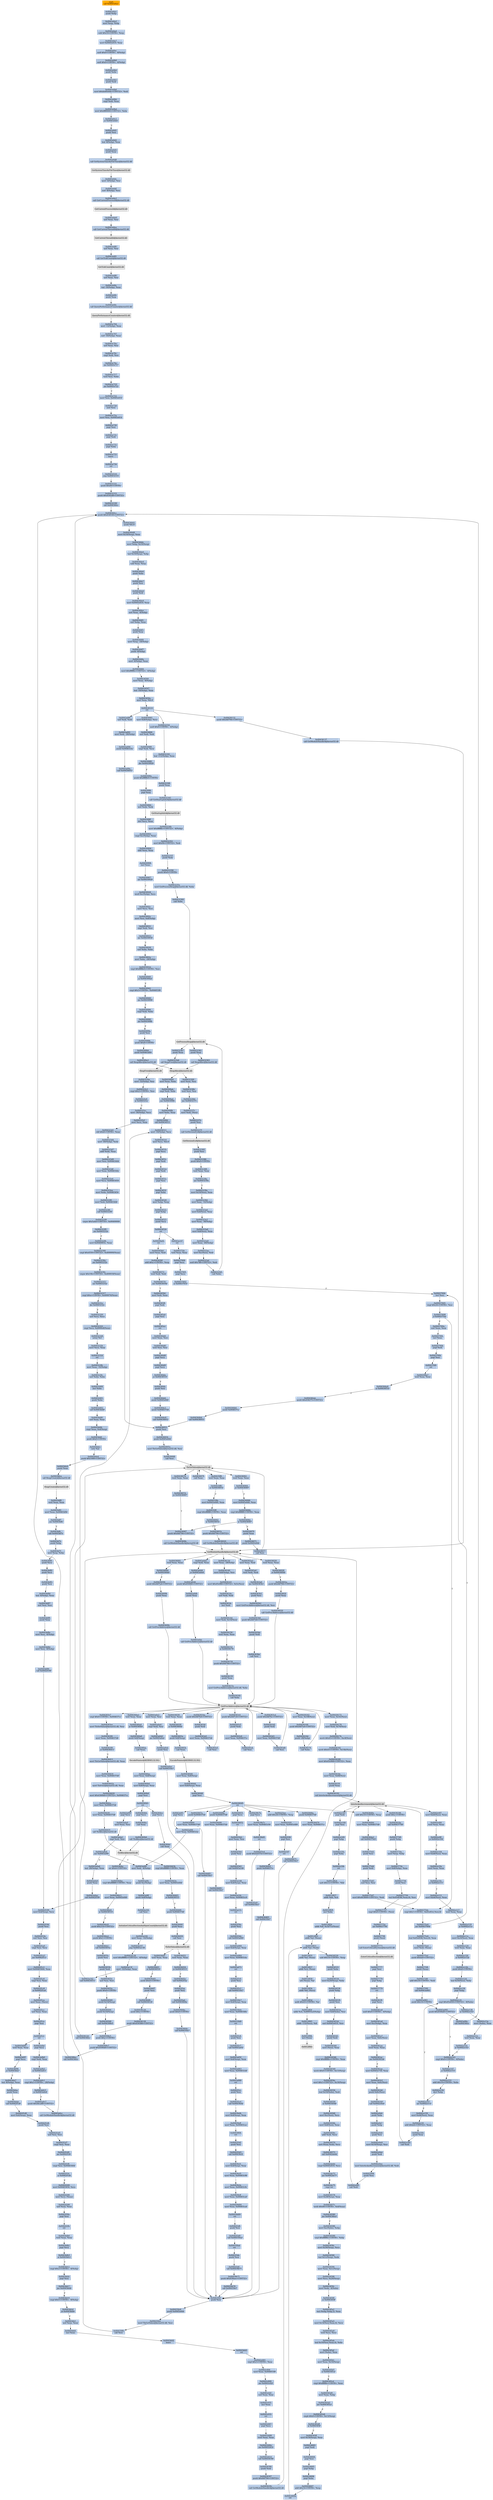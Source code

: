digraph G {
node[shape=rectangle,style=filled,fillcolor=lightsteelblue,color=lightsteelblue]
bgcolor="transparent"
a0x00432511call_0x0043e6a1[label="start\ncall 0x0043e6a1",color="lightgrey",fillcolor="orange"];
a0x0043e6a1pushl_ebp[label="0x0043e6a1\npushl %ebp"];
a0x0043e6a2movl_esp_ebp[label="0x0043e6a2\nmovl %esp, %ebp"];
a0x0043e6a4subl_0x10UINT8_esp[label="0x0043e6a4\nsubl $0x10<UINT8>, %esp"];
a0x0043e6a7movl_0x0045e610_eax[label="0x0043e6a7\nmovl 0x0045e610, %eax"];
a0x0043e6acandl_0x0UINT8__8ebp_[label="0x0043e6ac\nandl $0x0<UINT8>, -8(%ebp)"];
a0x0043e6b0andl_0x0UINT8__4ebp_[label="0x0043e6b0\nandl $0x0<UINT8>, -4(%ebp)"];
a0x0043e6b4pushl_ebx[label="0x0043e6b4\npushl %ebx"];
a0x0043e6b5pushl_edi[label="0x0043e6b5\npushl %edi"];
a0x0043e6b6movl_0xbb40e64eUINT32_edi[label="0x0043e6b6\nmovl $0xbb40e64e<UINT32>, %edi"];
a0x0043e6bbcmpl_edi_eax[label="0x0043e6bb\ncmpl %edi, %eax"];
a0x0043e6bdmovl_0xffff0000UINT32_ebx[label="0x0043e6bd\nmovl $0xffff0000<UINT32>, %ebx"];
a0x0043e6c2je_0x0043e6d1[label="0x0043e6c2\nje 0x0043e6d1"];
a0x0043e6d1pushl_esi[label="0x0043e6d1\npushl %esi"];
a0x0043e6d2leal__8ebp__eax[label="0x0043e6d2\nleal -8(%ebp), %eax"];
a0x0043e6d5pushl_eax[label="0x0043e6d5\npushl %eax"];
a0x0043e6d6call_GetSystemTimeAsFileTime_kernel32_dll[label="0x0043e6d6\ncall GetSystemTimeAsFileTime@kernel32.dll"];
GetSystemTimeAsFileTime_kernel32_dll[label="GetSystemTimeAsFileTime@kernel32.dll",color="lightgrey",fillcolor="lightgrey"];
a0x0043e6dcmovl__4ebp__esi[label="0x0043e6dc\nmovl -4(%ebp), %esi"];
a0x0043e6dfxorl__8ebp__esi[label="0x0043e6df\nxorl -8(%ebp), %esi"];
a0x0043e6e2call_GetCurrentProcessId_kernel32_dll[label="0x0043e6e2\ncall GetCurrentProcessId@kernel32.dll"];
GetCurrentProcessId_kernel32_dll[label="GetCurrentProcessId@kernel32.dll",color="lightgrey",fillcolor="lightgrey"];
a0x0043e6e8xorl_eax_esi[label="0x0043e6e8\nxorl %eax, %esi"];
a0x0043e6eacall_GetCurrentThreadId_kernel32_dll[label="0x0043e6ea\ncall GetCurrentThreadId@kernel32.dll"];
GetCurrentThreadId_kernel32_dll[label="GetCurrentThreadId@kernel32.dll",color="lightgrey",fillcolor="lightgrey"];
a0x0043e6f0xorl_eax_esi[label="0x0043e6f0\nxorl %eax, %esi"];
a0x0043e6f2call_GetTickCount_kernel32_dll[label="0x0043e6f2\ncall GetTickCount@kernel32.dll"];
GetTickCount_kernel32_dll[label="GetTickCount@kernel32.dll",color="lightgrey",fillcolor="lightgrey"];
a0x0043e6f8xorl_eax_esi[label="0x0043e6f8\nxorl %eax, %esi"];
a0x0043e6faleal__16ebp__eax[label="0x0043e6fa\nleal -16(%ebp), %eax"];
a0x0043e6fdpushl_eax[label="0x0043e6fd\npushl %eax"];
a0x0043e6fecall_QueryPerformanceCounter_kernel32_dll[label="0x0043e6fe\ncall QueryPerformanceCounter@kernel32.dll"];
QueryPerformanceCounter_kernel32_dll[label="QueryPerformanceCounter@kernel32.dll",color="lightgrey",fillcolor="lightgrey"];
a0x0043e704movl__12ebp__eax[label="0x0043e704\nmovl -12(%ebp), %eax"];
a0x0043e707xorl__16ebp__eax[label="0x0043e707\nxorl -16(%ebp), %eax"];
a0x0043e70axorl_eax_esi[label="0x0043e70a\nxorl %eax, %esi"];
a0x0043e70ccmpl_edi_esi[label="0x0043e70c\ncmpl %edi, %esi"];
a0x0043e70ejne_0x0043e717[label="0x0043e70e\njne 0x0043e717"];
a0x0043e717testl_esi_ebx[label="0x0043e717\ntestl %esi, %ebx"];
a0x0043e719jne_0x0043e722[label="0x0043e719\njne 0x0043e722"];
a0x0043e722movl_esi_0x0045e610[label="0x0043e722\nmovl %esi, 0x0045e610"];
a0x0043e728notl_esi[label="0x0043e728\nnotl %esi"];
a0x0043e72amovl_esi_0x0045e614[label="0x0043e72a\nmovl %esi, 0x0045e614"];
a0x0043e730popl_esi[label="0x0043e730\npopl %esi"];
a0x0043e731popl_edi[label="0x0043e731\npopl %edi"];
a0x0043e732popl_ebx[label="0x0043e732\npopl %ebx"];
a0x0043e733leave_[label="0x0043e733\nleave "];
a0x0043e734ret[label="0x0043e734\nret"];
a0x00432516jmp_0x00432331[label="0x00432516\njmp 0x00432331"];
a0x00432331pushl_0x60UINT8[label="0x00432331\npushl $0x60<UINT8>"];
a0x00432333pushl_0x4592d8UINT32[label="0x00432333\npushl $0x4592d8<UINT32>"];
a0x00432338call_0x004344cc[label="0x00432338\ncall 0x004344cc"];
a0x004344ccpushl_0x434530UINT32[label="0x004344cc\npushl $0x434530<UINT32>"];
a0x004344d1pushl_fs_0[label="0x004344d1\npushl %fs:0"];
a0x004344d8movl_0x10esp__eax[label="0x004344d8\nmovl 0x10(%esp), %eax"];
a0x004344dcmovl_ebp_0x10esp_[label="0x004344dc\nmovl %ebp, 0x10(%esp)"];
a0x004344e0leal_0x10esp__ebp[label="0x004344e0\nleal 0x10(%esp), %ebp"];
a0x004344e4subl_eax_esp[label="0x004344e4\nsubl %eax, %esp"];
a0x004344e6pushl_ebx[label="0x004344e6\npushl %ebx"];
a0x004344e7pushl_esi[label="0x004344e7\npushl %esi"];
a0x004344e8pushl_edi[label="0x004344e8\npushl %edi"];
a0x004344e9movl_0x0045e610_eax[label="0x004344e9\nmovl 0x0045e610, %eax"];
a0x004344eexorl_eax__4ebp_[label="0x004344ee\nxorl %eax, -4(%ebp)"];
a0x004344f1xorl_ebp_eax[label="0x004344f1\nxorl %ebp, %eax"];
a0x004344f3pushl_eax[label="0x004344f3\npushl %eax"];
a0x004344f4movl_esp__24ebp_[label="0x004344f4\nmovl %esp, -24(%ebp)"];
a0x004344f7pushl__8ebp_[label="0x004344f7\npushl -8(%ebp)"];
a0x004344famovl__4ebp__eax[label="0x004344fa\nmovl -4(%ebp), %eax"];
a0x004344fdmovl_0xfffffffeUINT32__4ebp_[label="0x004344fd\nmovl $0xfffffffe<UINT32>, -4(%ebp)"];
a0x00434504movl_eax__8ebp_[label="0x00434504\nmovl %eax, -8(%ebp)"];
a0x00434507leal__16ebp__eax[label="0x00434507\nleal -16(%ebp), %eax"];
a0x0043450amovl_eax_fs_0[label="0x0043450a\nmovl %eax, %fs:0"];
a0x00434510ret[label="0x00434510\nret"];
a0x0043233dandl_0x0UINT8__4ebp_[label="0x0043233d\nandl $0x0<UINT8>, -4(%ebp)"];
a0x00432341leal__112ebp__eax[label="0x00432341\nleal -112(%ebp), %eax"];
a0x00432344pushl_eax[label="0x00432344\npushl %eax"];
a0x00432345call_GetStartupInfoA_kernel32_dll[label="0x00432345\ncall GetStartupInfoA@kernel32.dll"];
GetStartupInfoA_kernel32_dll[label="GetStartupInfoA@kernel32.dll",color="lightgrey",fillcolor="lightgrey"];
a0x0043234bmovl_0xfffffffeUINT32__4ebp_[label="0x0043234b\nmovl $0xfffffffe<UINT32>, -4(%ebp)"];
a0x00432352movl_0x94UINT32_edi[label="0x00432352\nmovl $0x94<UINT32>, %edi"];
a0x00432357pushl_edi[label="0x00432357\npushl %edi"];
a0x00432358pushl_0x0UINT8[label="0x00432358\npushl $0x0<UINT8>"];
a0x0043235amovl_GetProcessHeap_kernel32_dll_ebx[label="0x0043235a\nmovl GetProcessHeap@kernel32.dll, %ebx"];
a0x00432360call_ebx[label="0x00432360\ncall %ebx"];
GetProcessHeap_kernel32_dll[label="GetProcessHeap@kernel32.dll",color="lightgrey",fillcolor="lightgrey"];
a0x00432362pushl_eax[label="0x00432362\npushl %eax"];
a0x00432363call_HeapAlloc_kernel32_dll[label="0x00432363\ncall HeapAlloc@kernel32.dll"];
HeapAlloc_kernel32_dll[label="HeapAlloc@kernel32.dll",color="lightgrey",fillcolor="lightgrey"];
a0x00432369movl_eax_esi[label="0x00432369\nmovl %eax, %esi"];
a0x0043236btestl_esi_esi[label="0x0043236b\ntestl %esi, %esi"];
a0x0043236djne_0x0043237c[label="0x0043236d\njne 0x0043237c"];
a0x0043237cmovl_edi_esi_[label="0x0043237c\nmovl %edi, (%esi)"];
a0x0043237epushl_esi[label="0x0043237e\npushl %esi"];
a0x0043237fcall_GetVersionExA_kernel32_dll[label="0x0043237f\ncall GetVersionExA@kernel32.dll"];
GetVersionExA_kernel32_dll[label="GetVersionExA@kernel32.dll",color="lightgrey",fillcolor="lightgrey"];
a0x00432385pushl_esi[label="0x00432385\npushl %esi"];
a0x00432386pushl_0x0UINT8[label="0x00432386\npushl $0x0<UINT8>"];
a0x00432388testl_eax_eax[label="0x00432388\ntestl %eax, %eax"];
a0x0043238ajne_0x0043239a[label="0x0043238a\njne 0x0043239a"];
a0x0043239amovl_0x10esi__eax[label="0x0043239a\nmovl 0x10(%esi), %eax"];
a0x0043239dmovl_eax__32ebp_[label="0x0043239d\nmovl %eax, -32(%ebp)"];
a0x004323a0movl_0x4esi__eax[label="0x004323a0\nmovl 0x4(%esi), %eax"];
a0x004323a3movl_eax__36ebp_[label="0x004323a3\nmovl %eax, -36(%ebp)"];
a0x004323a6movl_0x8esi__eax[label="0x004323a6\nmovl 0x8(%esi), %eax"];
a0x004323a9movl_eax__40ebp_[label="0x004323a9\nmovl %eax, -40(%ebp)"];
a0x004323acmovl_0xcesi__edi[label="0x004323ac\nmovl 0xc(%esi), %edi"];
a0x004323afandl_0x7fffUINT32_edi[label="0x004323af\nandl $0x7fff<UINT32>, %edi"];
a0x004323b5call_ebx[label="0x004323b5\ncall %ebx"];
a0x004323b7pushl_eax[label="0x004323b7\npushl %eax"];
a0x004323b8call_HeapFree_kernel32_dll[label="0x004323b8\ncall HeapFree@kernel32.dll"];
HeapFree_kernel32_dll[label="HeapFree@kernel32.dll",color="lightgrey",fillcolor="lightgrey"];
a0x004323bemovl__32ebp__esi[label="0x004323be\nmovl -32(%ebp), %esi"];
a0x004323c1cmpl_0x2UINT8_esi[label="0x004323c1\ncmpl $0x2<UINT8>, %esi"];
a0x004323c4je_0x004323cc[label="0x004323c4\nje 0x004323cc"];
a0x004323ccmovl__36ebp__ecx[label="0x004323cc\nmovl -36(%ebp), %ecx"];
a0x004323cfmovl_ecx_eax[label="0x004323cf\nmovl %ecx, %eax"];
a0x004323d1shll_0x8UINT8_eax[label="0x004323d1\nshll $0x8<UINT8>, %eax"];
a0x004323d4movl__40ebp__edx[label="0x004323d4\nmovl -40(%ebp), %edx"];
a0x004323d7addl_edx_eax[label="0x004323d7\naddl %edx, %eax"];
a0x004323d9movl_esi_0x00463444[label="0x004323d9\nmovl %esi, 0x00463444"];
a0x004323dfmovl_eax_0x0046344c[label="0x004323df\nmovl %eax, 0x0046344c"];
a0x004323e4movl_ecx_0x00463450[label="0x004323e4\nmovl %ecx, 0x00463450"];
a0x004323eamovl_edx_0x00463454[label="0x004323ea\nmovl %edx, 0x00463454"];
a0x004323f0movl_edi_0x00463448[label="0x004323f0\nmovl %edi, 0x00463448"];
a0x004323f6call_0x004322f0[label="0x004323f6\ncall 0x004322f0"];
a0x004322f0cmpw_0x5a4dUINT16_0x00400000[label="0x004322f0\ncmpw $0x5a4d<UINT16>, 0x00400000"];
a0x004322f9jne_0x0043232e[label="0x004322f9\njne 0x0043232e"];
a0x004322fbmovl_0x0040003c_eax[label="0x004322fb\nmovl 0x0040003c, %eax"];
a0x00432300cmpl_0x4550UINT32_0x400000eax_[label="0x00432300\ncmpl $0x4550<UINT32>, 0x400000(%eax)"];
a0x0043230ajne_0x0043232e[label="0x0043230a\njne 0x0043232e"];
a0x0043230ccmpw_0x10bUINT16_0x400018eax_[label="0x0043230c\ncmpw $0x10b<UINT16>, 0x400018(%eax)"];
a0x00432315jne_0x0043232e[label="0x00432315\njne 0x0043232e"];
a0x00432317cmpl_0xeUINT8_0x400074eax_[label="0x00432317\ncmpl $0xe<UINT8>, 0x400074(%eax)"];
a0x0043231ejbe_0x0043232e[label="0x0043231e\njbe 0x0043232e"];
a0x00432320xorl_ecx_ecx[label="0x00432320\nxorl %ecx, %ecx"];
a0x00432322cmpl_ecx_0x4000e8eax_[label="0x00432322\ncmpl %ecx, 0x4000e8(%eax)"];
a0x00432328setne_cl[label="0x00432328\nsetne %cl"];
a0x0043232bmovl_ecx_eax[label="0x0043232b\nmovl %ecx, %eax"];
a0x0043232dret[label="0x0043232d\nret"];
a0x004323fbmovl_eax__32ebp_[label="0x004323fb\nmovl %eax, -32(%ebp)"];
a0x004323fexorl_ebx_ebx[label="0x004323fe\nxorl %ebx, %ebx"];
a0x00432400incl_ebx[label="0x00432400\nincl %ebx"];
a0x00432401pushl_ebx[label="0x00432401\npushl %ebx"];
a0x00432402call_0x0043bfd9[label="0x00432402\ncall 0x0043bfd9"];
a0x0043bfd9xorl_eax_eax[label="0x0043bfd9\nxorl %eax, %eax"];
a0x0043bfdbcmpl_eax_0x4esp_[label="0x0043bfdb\ncmpl %eax, 0x4(%esp)"];
a0x0043bfdfpushl_0x0UINT8[label="0x0043bfdf\npushl $0x0<UINT8>"];
a0x0043bfe1sete_al[label="0x0043bfe1\nsete %al"];
a0x0043bfe4pushl_0x1000UINT32[label="0x0043bfe4\npushl $0x1000<UINT32>"];
a0x0043bfe9pushl_eax[label="0x0043bfe9\npushl %eax"];
a0x0043bfeacall_HeapCreate_kernel32_dll[label="0x0043bfea\ncall HeapCreate@kernel32.dll"];
HeapCreate_kernel32_dll[label="HeapCreate@kernel32.dll",color="lightgrey",fillcolor="lightgrey"];
a0x0043bff0testl_eax_eax[label="0x0043bff0\ntestl %eax, %eax"];
a0x0043bff2movl_eax_0x00463d94[label="0x0043bff2\nmovl %eax, 0x00463d94"];
a0x0043bff7jne_0x0043bffc[label="0x0043bff7\njne 0x0043bffc"];
a0x0043bffccall_0x0043bf7e[label="0x0043bffc\ncall 0x0043bf7e"];
a0x0043bf7epushl_ebp[label="0x0043bf7e\npushl %ebp"];
a0x0043bf7fmovl_esp_ebp[label="0x0043bf7f\nmovl %esp, %ebp"];
a0x0043bf81pushl_ecx[label="0x0043bf81\npushl %ecx"];
a0x0043bf82pushl_ecx[label="0x0043bf82\npushl %ecx"];
a0x0043bf83pushl_esi[label="0x0043bf83\npushl %esi"];
a0x0043bf84leal__4ebp__eax[label="0x0043bf84\nleal -4(%ebp), %eax"];
a0x0043bf87xorl_esi_esi[label="0x0043bf87\nxorl %esi, %esi"];
a0x0043bf89pushl_eax[label="0x0043bf89\npushl %eax"];
a0x0043bf8amovl_esi__4ebp_[label="0x0043bf8a\nmovl %esi, -4(%ebp)"];
a0x0043bf8dmovl_esi__8ebp_[label="0x0043bf8d\nmovl %esi, -8(%ebp)"];
a0x0043bf90call_0x0042f199[label="0x0043bf90\ncall 0x0042f199"];
a0x0042f199movl_0x4esp__ecx[label="0x0042f199\nmovl 0x4(%esp), %ecx"];
a0x0042f19dpushl_esi[label="0x0042f19d\npushl %esi"];
a0x0042f19exorl_esi_esi[label="0x0042f19e\nxorl %esi, %esi"];
a0x0042f1a0cmpl_esi_ecx[label="0x0042f1a0\ncmpl %esi, %ecx"];
a0x0042f1a2jne_0x0042f1c1[label="0x0042f1a2\njne 0x0042f1c1"];
a0x0042f1c1movl_0x00463444_eax[label="0x0042f1c1\nmovl 0x00463444, %eax"];
a0x0042f1c6cmpl_esi_eax[label="0x0042f1c6\ncmpl %esi, %eax"];
a0x0042f1c8je_0x0042f1a4[label="0x0042f1c8\nje 0x0042f1a4"];
a0x0042f1camovl_eax_ecx_[label="0x0042f1ca\nmovl %eax, (%ecx)"];
a0x0042f1ccxorl_eax_eax[label="0x0042f1cc\nxorl %eax, %eax"];
a0x0042f1cepopl_esi[label="0x0042f1ce\npopl %esi"];
a0x0042f1cfret[label="0x0042f1cf\nret"];
a0x0043bf95testl_eax_eax[label="0x0043bf95\ntestl %eax, %eax"];
a0x0043bf97popl_ecx[label="0x0043bf97\npopl %ecx"];
a0x0043bf98je_0x0043bfa7[label="0x0043bf98\nje 0x0043bfa7"];
a0x0043bfa7leal__8ebp__eax[label="0x0043bfa7\nleal -8(%ebp), %eax"];
a0x0043bfaapushl_eax[label="0x0043bfaa\npushl %eax"];
a0x0043bfabcall_0x0042f1d0[label="0x0043bfab\ncall 0x0042f1d0"];
a0x0042f1d0movl_0x4esp__eax[label="0x0042f1d0\nmovl 0x4(%esp), %eax"];
a0x0042f1d4pushl_esi[label="0x0042f1d4\npushl %esi"];
a0x0042f1d5xorl_esi_esi[label="0x0042f1d5\nxorl %esi, %esi"];
a0x0042f1d7cmpl_esi_eax[label="0x0042f1d7\ncmpl %esi, %eax"];
a0x0042f1d9jne_0x0042f1f8[label="0x0042f1d9\njne 0x0042f1f8"];
a0x0042f1f8cmpl_esi_0x00463444[label="0x0042f1f8\ncmpl %esi, 0x00463444"];
a0x0042f1feje_0x0042f1db[label="0x0042f1fe\nje 0x0042f1db"];
a0x0042f200movl_0x00463450_ecx[label="0x0042f200\nmovl 0x00463450, %ecx"];
a0x0042f206movl_ecx_eax_[label="0x0042f206\nmovl %ecx, (%eax)"];
a0x0042f208xorl_eax_eax[label="0x0042f208\nxorl %eax, %eax"];
a0x0042f20apopl_esi[label="0x0042f20a\npopl %esi"];
a0x0042f20bret[label="0x0042f20b\nret"];
a0x0043bfb0testl_eax_eax[label="0x0043bfb0\ntestl %eax, %eax"];
a0x0043bfb2popl_ecx[label="0x0043bfb2\npopl %ecx"];
a0x0043bfb3je_0x0043bfc2[label="0x0043bfb3\nje 0x0043bfc2"];
a0x0043bfc2cmpl_0x2UINT8__4ebp_[label="0x0043bfc2\ncmpl $0x2<UINT8>, -4(%ebp)"];
a0x0043bfc6popl_esi[label="0x0043bfc6\npopl %esi"];
a0x0043bfc7jne_0x0043bfd4[label="0x0043bfc7\njne 0x0043bfd4"];
a0x0043bfc9cmpl_0x5UINT8__8ebp_[label="0x0043bfc9\ncmpl $0x5<UINT8>, -8(%ebp)"];
a0x0043bfcdjb_0x0043bfd4[label="0x0043bfcd\njb 0x0043bfd4"];
a0x0043bfcfxorl_eax_eax[label="0x0043bfcf\nxorl %eax, %eax"];
a0x0043bfd1incl_eax[label="0x0043bfd1\nincl %eax"];
a0x0043bfd2leave_[label="0x0043bfd2\nleave "];
a0x0043bfd3ret[label="0x0043bfd3\nret"];
a0x0043c001cmpl_0x3UINT8_eax[label="0x0043c001\ncmpl $0x3<UINT8>, %eax"];
a0x0043c004movl_eax_0x004653f8[label="0x0043c004\nmovl %eax, 0x004653f8"];
a0x0043c009jne_0x0043c02f[label="0x0043c009\njne 0x0043c02f"];
a0x0043c02fxorl_eax_eax[label="0x0043c02f\nxorl %eax, %eax"];
a0x0043c031incl_eax[label="0x0043c031\nincl %eax"];
a0x0043c032ret[label="0x0043c032\nret"];
a0x00432407popl_ecx[label="0x00432407\npopl %ecx"];
a0x00432408testl_eax_eax[label="0x00432408\ntestl %eax, %eax"];
a0x0043240ajne_0x00432414[label="0x0043240a\njne 0x00432414"];
a0x00432414call_0x00436396[label="0x00432414\ncall 0x00436396"];
a0x00436396pushl_edi[label="0x00436396\npushl %edi"];
a0x00436397pushl_0x44f794UINT32[label="0x00436397\npushl $0x44f794<UINT32>"];
a0x0043639ccall_GetModuleHandleA_kernel32_dll[label="0x0043639c\ncall GetModuleHandleA@kernel32.dll"];
GetModuleHandleA_kernel32_dll[label="GetModuleHandleA@kernel32.dll",color="lightgrey",fillcolor="lightgrey"];
a0x004363a2movl_eax_edi[label="0x004363a2\nmovl %eax, %edi"];
a0x004363a4testl_edi_edi[label="0x004363a4\ntestl %edi, %edi"];
a0x004363a6jne_0x004363b1[label="0x004363a6\njne 0x004363b1"];
a0x004363b1pushl_esi[label="0x004363b1\npushl %esi"];
a0x004363b2movl_GetProcAddress_kernel32_dll_esi[label="0x004363b2\nmovl GetProcAddress@kernel32.dll, %esi"];
a0x004363b8pushl_0x44f7d4UINT32[label="0x004363b8\npushl $0x44f7d4<UINT32>"];
a0x004363bdpushl_edi[label="0x004363bd\npushl %edi"];
a0x004363becall_esi[label="0x004363be\ncall %esi"];
GetProcAddress_kernel32_dll[label="GetProcAddress@kernel32.dll",color="lightgrey",fillcolor="lightgrey"];
a0x004363c0pushl_0x44f7c8UINT32[label="0x004363c0\npushl $0x44f7c8<UINT32>"];
a0x004363c5pushl_edi[label="0x004363c5\npushl %edi"];
a0x004363c6movl_eax_0x004637cc[label="0x004363c6\nmovl %eax, 0x004637cc"];
a0x004363cbcall_esi[label="0x004363cb\ncall %esi"];
a0x004363cdpushl_0x44f7bcUINT32[label="0x004363cd\npushl $0x44f7bc<UINT32>"];
a0x004363d2pushl_edi[label="0x004363d2\npushl %edi"];
a0x004363d3movl_eax_0x004637d0[label="0x004363d3\nmovl %eax, 0x004637d0"];
a0x004363d8call_esi[label="0x004363d8\ncall %esi"];
a0x004363dapushl_0x44f7b4UINT32[label="0x004363da\npushl $0x44f7b4<UINT32>"];
a0x004363dfpushl_edi[label="0x004363df\npushl %edi"];
a0x004363e0movl_eax_0x004637d4[label="0x004363e0\nmovl %eax, 0x004637d4"];
a0x004363e5call_esi[label="0x004363e5\ncall %esi"];
a0x004363e7cmpl_0x0UINT8_0x004637cc[label="0x004363e7\ncmpl $0x0<UINT8>, 0x004637cc"];
a0x004363eemovl_TlsSetValue_kernel32_dll_esi[label="0x004363ee\nmovl TlsSetValue@kernel32.dll, %esi"];
a0x004363f4movl_eax_0x004637d8[label="0x004363f4\nmovl %eax, 0x004637d8"];
a0x004363f9je_0x00436411[label="0x004363f9\nje 0x00436411"];
a0x00436411movl_TlsGetValue_kernel32_dll_eax[label="0x00436411\nmovl TlsGetValue@kernel32.dll, %eax"];
a0x00436416movl_eax_0x004637d0[label="0x00436416\nmovl %eax, 0x004637d0"];
a0x0043641bmovl_TlsFree_kernel32_dll_eax[label="0x0043641b\nmovl TlsFree@kernel32.dll, %eax"];
a0x00436420movl_0x4360b6UINT32_0x004637cc[label="0x00436420\nmovl $0x4360b6<UINT32>, 0x004637cc"];
a0x0043642amovl_esi_0x004637d4[label="0x0043642a\nmovl %esi, 0x004637d4"];
a0x00436430movl_eax_0x004637d8[label="0x00436430\nmovl %eax, 0x004637d8"];
a0x00436435call_TlsAlloc_kernel32_dll[label="0x00436435\ncall TlsAlloc@kernel32.dll"];
TlsAlloc_kernel32_dll[label="TlsAlloc@kernel32.dll",color="lightgrey",fillcolor="lightgrey"];
a0x0043643bcmpl_0xffffffffUINT8_eax[label="0x0043643b\ncmpl $0xffffffff<UINT8>, %eax"];
a0x0043643emovl_eax_0x0045e644[label="0x0043643e\nmovl %eax, 0x0045e644"];
a0x00436443je_0x00436515[label="0x00436443\nje 0x00436515"];
a0x00436449pushl_0x004637d0[label="0x00436449\npushl 0x004637d0"];
a0x0043644fpushl_eax[label="0x0043644f\npushl %eax"];
a0x00436450call_esi[label="0x00436450\ncall %esi"];
TlsSetValue_kernel32_dll[label="TlsSetValue@kernel32.dll",color="lightgrey",fillcolor="lightgrey"];
a0x00436452testl_eax_eax[label="0x00436452\ntestl %eax, %eax"];
a0x00436454je_0x00436515[label="0x00436454\nje 0x00436515"];
a0x0043645acall_0x0042f3ac[label="0x0043645a\ncall 0x0042f3ac"];
a0x0042f3acpushl_esi[label="0x0042f3ac\npushl %esi"];
a0x0042f3adcall_0x0043604a[label="0x0042f3ad\ncall 0x0043604a"];
a0x0043604apushl_0x0UINT8[label="0x0043604a\npushl $0x0<UINT8>"];
a0x0043604ccall_0x00435fe7[label="0x0043604c\ncall 0x00435fe7"];
a0x00435fe7pushl_esi[label="0x00435fe7\npushl %esi"];
a0x00435fe8pushl_0x0045e644[label="0x00435fe8\npushl 0x0045e644"];
a0x00435feemovl_TlsGetValue_kernel32_dll_esi[label="0x00435fee\nmovl TlsGetValue@kernel32.dll, %esi"];
a0x00435ff4call_esi[label="0x00435ff4\ncall %esi"];
TlsGetValue_kernel32_dll[label="TlsGetValue@kernel32.dll",color="lightgrey",fillcolor="lightgrey"];
a0x00435ff6testl_eax_eax[label="0x00435ff6\ntestl %eax, %eax"];
a0x00435ff8je_0x0043601b[label="0x00435ff8\nje 0x0043601b"];
a0x00435ffamovl_0x0045e640_eax[label="0x00435ffa\nmovl 0x0045e640, %eax"];
a0x00435fffcmpl_0xffffffffUINT8_eax[label="0x00435fff\ncmpl $0xffffffff<UINT8>, %eax"];
a0x00436002je_0x0043601b[label="0x00436002\nje 0x0043601b"];
a0x0043601bpushl_0x44f794UINT32[label="0x0043601b\npushl $0x44f794<UINT32>"];
a0x00436020call_GetModuleHandleA_kernel32_dll[label="0x00436020\ncall GetModuleHandleA@kernel32.dll"];
a0x00436026testl_eax_eax[label="0x00436026\ntestl %eax, %eax"];
a0x00436028je_0x00436044[label="0x00436028\nje 0x00436044"];
a0x0043602apushl_0x44f784UINT32[label="0x0043602a\npushl $0x44f784<UINT32>"];
a0x0043602fpushl_eax[label="0x0043602f\npushl %eax"];
a0x00436030call_GetProcAddress_kernel32_dll[label="0x00436030\ncall GetProcAddress@kernel32.dll"];
a0x00436036testl_eax_eax[label="0x00436036\ntestl %eax, %eax"];
a0x00436038je_0x00436044[label="0x00436038\nje 0x00436044"];
a0x0043603apushl_0x8esp_[label="0x0043603a\npushl 0x8(%esp)"];
a0x0043603ecall_eax[label="0x0043603e\ncall %eax"];
EncodePointer_KERNEL32_DLL[label="EncodePointer@KERNEL32.DLL",color="lightgrey",fillcolor="lightgrey"];
a0x00436040movl_eax_0x8esp_[label="0x00436040\nmovl %eax, 0x8(%esp)"];
a0x00436044movl_0x8esp__eax[label="0x00436044\nmovl 0x8(%esp), %eax"];
a0x00436048popl_esi[label="0x00436048\npopl %esi"];
a0x00436049ret[label="0x00436049\nret"];
a0x00436051popl_ecx[label="0x00436051\npopl %ecx"];
a0x00436052ret[label="0x00436052\nret"];
a0x0042f3b2movl_eax_esi[label="0x0042f3b2\nmovl %eax, %esi"];
a0x0042f3b4pushl_esi[label="0x0042f3b4\npushl %esi"];
a0x0042f3b5call_0x0043a148[label="0x0042f3b5\ncall 0x0043a148"];
a0x0043a148movl_0x4esp__eax[label="0x0043a148\nmovl 0x4(%esp), %eax"];
a0x0043a14cmovl_eax_0x00463cc0[label="0x0043a14c\nmovl %eax, 0x00463cc0"];
a0x0043a151ret[label="0x0043a151\nret"];
a0x0042f3bapushl_esi[label="0x0042f3ba\npushl %esi"];
a0x0042f3bbcall_0x0043a069[label="0x0042f3bb\ncall 0x0043a069"];
a0x0043a069movl_0x4esp__eax[label="0x0043a069\nmovl 0x4(%esp), %eax"];
a0x0043a06dmovl_eax_0x00463cbc[label="0x0043a06d\nmovl %eax, 0x00463cbc"];
a0x0043a072ret[label="0x0043a072\nret"];
a0x0042f3c0pushl_esi[label="0x0042f3c0\npushl %esi"];
a0x0042f3c1call_0x004318c7[label="0x0042f3c1\ncall 0x004318c7"];
a0x004318c7movl_0x4esp__eax[label="0x004318c7\nmovl 0x4(%esp), %eax"];
a0x004318cbmovl_eax_0x0046348c[label="0x004318cb\nmovl %eax, 0x0046348c"];
a0x004318d0ret[label="0x004318d0\nret"];
a0x0042f3c6pushl_esi[label="0x0042f3c6\npushl %esi"];
a0x0042f3c7call_0x0043a05f[label="0x0042f3c7\ncall 0x0043a05f"];
a0x0043a05fmovl_0x4esp__eax[label="0x0043a05f\nmovl 0x4(%esp), %eax"];
a0x0043a063movl_eax_0x00463cb8[label="0x0043a063\nmovl %eax, 0x00463cb8"];
a0x0043a068ret[label="0x0043a068\nret"];
a0x0042f3ccpushl_esi[label="0x0042f3cc\npushl %esi"];
a0x0042f3cdcall_0x00439efb[label="0x0042f3cd\ncall 0x00439efb"];
a0x00439efbmovl_0x4esp__eax[label="0x00439efb\nmovl 0x4(%esp), %eax"];
a0x00439effmovl_eax_0x00463cac[label="0x00439eff\nmovl %eax, 0x00463cac"];
a0x00439f04ret[label="0x00439f04\nret"];
a0x0042f3d2pushl_esi[label="0x0042f3d2\npushl %esi"];
a0x0042f3d3call_0x00439cf1[label="0x0042f3d3\ncall 0x00439cf1"];
a0x00439cf1movl_0x4esp__eax[label="0x00439cf1\nmovl 0x4(%esp), %eax"];
a0x00439cf5movl_eax_0x00463c98[label="0x00439cf5\nmovl %eax, 0x00463c98"];
a0x00439cfamovl_eax_0x00463c9c[label="0x00439cfa\nmovl %eax, 0x00463c9c"];
a0x00439cffmovl_eax_0x00463ca0[label="0x00439cff\nmovl %eax, 0x00463ca0"];
a0x00439d04movl_eax_0x00463ca4[label="0x00439d04\nmovl %eax, 0x00463ca4"];
a0x00439d09ret[label="0x00439d09\nret"];
a0x0042f3d8pushl_esi[label="0x0042f3d8\npushl %esi"];
a0x0042f3d9call_0x004350ad[label="0x0042f3d9\ncall 0x004350ad"];
a0x004350adret[label="0x004350ad\nret"];
a0x0042f3depushl_esi[label="0x0042f3de\npushl %esi"];
a0x0042f3dfcall_0x00439b71[label="0x0042f3df\ncall 0x00439b71"];
a0x00439b71pushl_0x439aeeUINT32[label="0x00439b71\npushl $0x439aee<UINT32>"];
a0x00439b76call_0x00435fe7[label="0x00439b76\ncall 0x00435fe7"];
a0x00439b7bpopl_ecx[label="0x00439b7b\npopl %ecx"];
a0x00439b7cmovl_eax_0x00463c94[label="0x00439b7c\nmovl %eax, 0x00463c94"];
a0x00439b81ret[label="0x00439b81\nret"];
a0x0042f3e4pushl_0x42f37dUINT32[label="0x0042f3e4\npushl $0x42f37d<UINT32>"];
a0x0042f3e9call_0x00435fe7[label="0x0042f3e9\ncall 0x00435fe7"];
a0x0042f3eeaddl_0x24UINT8_esp[label="0x0042f3ee\naddl $0x24<UINT8>, %esp"];
a0x0042f3f1movl_eax_0x0045e480[label="0x0042f3f1\nmovl %eax, 0x0045e480"];
a0x0042f3f6popl_esi[label="0x0042f3f6\npopl %esi"];
a0x0042f3f7ret[label="0x0042f3f7\nret"];
a0x0043645fpushl_0x004637cc[label="0x0043645f\npushl 0x004637cc"];
a0x00436465call_0x00435fe7[label="0x00436465\ncall 0x00435fe7"];
a0x0043646apushl_0x004637d0[label="0x0043646a\npushl 0x004637d0"];
a0x00436470movl_eax_0x004637cc[label="0x00436470\nmovl %eax, 0x004637cc"];
a0x00436475call_0x00435fe7[label="0x00436475\ncall 0x00435fe7"];
a0x0043647apushl_0x004637d4[label="0x0043647a\npushl 0x004637d4"];
a0x00436480movl_eax_0x004637d0[label="0x00436480\nmovl %eax, 0x004637d0"];
a0x00436485call_0x00435fe7[label="0x00436485\ncall 0x00435fe7"];
a0x0043648apushl_0x004637d8[label="0x0043648a\npushl 0x004637d8"];
a0x00436490movl_eax_0x004637d4[label="0x00436490\nmovl %eax, 0x004637d4"];
a0x00436495call_0x00435fe7[label="0x00436495\ncall 0x00435fe7"];
a0x0043649aaddl_0x10UINT8_esp[label="0x0043649a\naddl $0x10<UINT8>, %esp"];
a0x0043649dmovl_eax_0x004637d8[label="0x0043649d\nmovl %eax, 0x004637d8"];
a0x004364a2call_0x004375d3[label="0x004364a2\ncall 0x004375d3"];
a0x004375d3pushl_esi[label="0x004375d3\npushl %esi"];
a0x004375d4pushl_edi[label="0x004375d4\npushl %edi"];
a0x004375d5xorl_esi_esi[label="0x004375d5\nxorl %esi, %esi"];
a0x004375d7movl_0x463808UINT32_edi[label="0x004375d7\nmovl $0x463808<UINT32>, %edi"];
a0x004375dccmpl_0x1UINT8_0x45e83cesi8_[label="0x004375dc\ncmpl $0x1<UINT8>, 0x45e83c(,%esi,8)"];
a0x004375e4jne_0x00437604[label="0x004375e4\njne 0x00437604"];
a0x004375e6leal_0x45e838esi8__eax[label="0x004375e6\nleal 0x45e838(,%esi,8), %eax"];
a0x004375edmovl_edi_eax_[label="0x004375ed\nmovl %edi, (%eax)"];
a0x004375efpushl_0xfa0UINT32[label="0x004375ef\npushl $0xfa0<UINT32>"];
a0x004375f4pushl_eax_[label="0x004375f4\npushl (%eax)"];
a0x004375f6addl_0x18UINT8_edi[label="0x004375f6\naddl $0x18<UINT8>, %edi"];
a0x004375f9call_0x0043a083[label="0x004375f9\ncall 0x0043a083"];
a0x0043a083pushl_0x14UINT8[label="0x0043a083\npushl $0x14<UINT8>"];
a0x0043a085pushl_0x4594d0UINT32[label="0x0043a085\npushl $0x4594d0<UINT32>"];
a0x0043a08acall_0x004344cc[label="0x0043a08a\ncall 0x004344cc"];
a0x0043a08fxorl_edi_edi[label="0x0043a08f\nxorl %edi, %edi"];
a0x0043a091movl_edi__28ebp_[label="0x0043a091\nmovl %edi, -28(%ebp)"];
a0x0043a094pushl_0x00463cbc[label="0x0043a094\npushl 0x00463cbc"];
a0x0043a09acall_0x00436053[label="0x0043a09a\ncall 0x00436053"];
a0x00436053pushl_esi[label="0x00436053\npushl %esi"];
a0x00436054pushl_0x0045e644[label="0x00436054\npushl 0x0045e644"];
a0x0043605amovl_TlsGetValue_kernel32_dll_esi[label="0x0043605a\nmovl TlsGetValue@kernel32.dll, %esi"];
a0x00436060call_esi[label="0x00436060\ncall %esi"];
a0x00436062testl_eax_eax[label="0x00436062\ntestl %eax, %eax"];
a0x00436064je_0x00436087[label="0x00436064\nje 0x00436087"];
a0x00436066movl_0x0045e640_eax[label="0x00436066\nmovl 0x0045e640, %eax"];
a0x0043606bcmpl_0xffffffffUINT8_eax[label="0x0043606b\ncmpl $0xffffffff<UINT8>, %eax"];
a0x0043606eje_0x00436087[label="0x0043606e\nje 0x00436087"];
a0x00436087pushl_0x44f794UINT32[label="0x00436087\npushl $0x44f794<UINT32>"];
a0x0043608ccall_GetModuleHandleA_kernel32_dll[label="0x0043608c\ncall GetModuleHandleA@kernel32.dll"];
a0x00436092testl_eax_eax[label="0x00436092\ntestl %eax, %eax"];
a0x00436094je_0x004360b0[label="0x00436094\nje 0x004360b0"];
a0x00436096pushl_0x44f7a4UINT32[label="0x00436096\npushl $0x44f7a4<UINT32>"];
a0x0043609bpushl_eax[label="0x0043609b\npushl %eax"];
a0x0043609ccall_GetProcAddress_kernel32_dll[label="0x0043609c\ncall GetProcAddress@kernel32.dll"];
a0x004360a2testl_eax_eax[label="0x004360a2\ntestl %eax, %eax"];
a0x004360a4je_0x004360b0[label="0x004360a4\nje 0x004360b0"];
a0x004360a6pushl_0x8esp_[label="0x004360a6\npushl 0x8(%esp)"];
a0x004360aacall_eax[label="0x004360aa\ncall %eax"];
DecodePointer_KERNEL32_DLL[label="DecodePointer@KERNEL32.DLL",color="lightgrey",fillcolor="lightgrey"];
a0x004360acmovl_eax_0x8esp_[label="0x004360ac\nmovl %eax, 0x8(%esp)"];
a0x004360b0movl_0x8esp__eax[label="0x004360b0\nmovl 0x8(%esp), %eax"];
a0x004360b4popl_esi[label="0x004360b4\npopl %esi"];
a0x004360b5ret[label="0x004360b5\nret"];
a0x0043a09fpopl_ecx[label="0x0043a09f\npopl %ecx"];
a0x0043a0a0movl_eax_esi[label="0x0043a0a0\nmovl %eax, %esi"];
a0x0043a0a2cmpl_edi_esi[label="0x0043a0a2\ncmpl %edi, %esi"];
a0x0043a0a4jne_0x0043a0f9[label="0x0043a0a4\njne 0x0043a0f9"];
a0x0043a0a6leal__28ebp__eax[label="0x0043a0a6\nleal -28(%ebp), %eax"];
a0x0043a0a9pushl_eax[label="0x0043a0a9\npushl %eax"];
a0x0043a0aacall_0x0042f199[label="0x0043a0aa\ncall 0x0042f199"];
a0x0043a0afpopl_ecx[label="0x0043a0af\npopl %ecx"];
a0x0043a0b0cmpl_edi_eax[label="0x0043a0b0\ncmpl %edi, %eax"];
a0x0043a0b2je_0x0043a0c1[label="0x0043a0b2\nje 0x0043a0c1"];
a0x0043a0c1cmpl_0x1UINT8__28ebp_[label="0x0043a0c1\ncmpl $0x1<UINT8>, -28(%ebp)"];
a0x0043a0c5je_0x0043a0e8[label="0x0043a0c5\nje 0x0043a0e8"];
a0x0043a0c7pushl_0x44ca88UINT32[label="0x0043a0c7\npushl $0x44ca88<UINT32>"];
a0x0043a0cccall_GetModuleHandleA_kernel32_dll[label="0x0043a0cc\ncall GetModuleHandleA@kernel32.dll"];
a0x0043a0d2cmpl_edi_eax[label="0x0043a0d2\ncmpl %edi, %eax"];
a0x0043a0d4je_0x0043a0e8[label="0x0043a0d4\nje 0x0043a0e8"];
a0x0043a0d6pushl_0x450f40UINT32[label="0x0043a0d6\npushl $0x450f40<UINT32>"];
a0x0043a0dbpushl_eax[label="0x0043a0db\npushl %eax"];
a0x0043a0dccall_GetProcAddress_kernel32_dll[label="0x0043a0dc\ncall GetProcAddress@kernel32.dll"];
a0x0043a0e2movl_eax_esi[label="0x0043a0e2\nmovl %eax, %esi"];
a0x0043a0e4cmpl_edi_esi[label="0x0043a0e4\ncmpl %edi, %esi"];
a0x0043a0e6jne_0x0043a0ed[label="0x0043a0e6\njne 0x0043a0ed"];
a0x0043a0edpushl_esi[label="0x0043a0ed\npushl %esi"];
a0x0043a0eecall_0x00435fe7[label="0x0043a0ee\ncall 0x00435fe7"];
a0x0043a0f3popl_ecx[label="0x0043a0f3\npopl %ecx"];
a0x0043a0f4movl_eax_0x00463cbc[label="0x0043a0f4\nmovl %eax, 0x00463cbc"];
a0x0043a0f9movl_edi__4ebp_[label="0x0043a0f9\nmovl %edi, -4(%ebp)"];
a0x0043a0fcpushl_0xcebp_[label="0x0043a0fc\npushl 0xc(%ebp)"];
a0x0043a0ffpushl_0x8ebp_[label="0x0043a0ff\npushl 0x8(%ebp)"];
a0x0043a102call_esi[label="0x0043a102\ncall %esi"];
InitializeCriticalSectionAndSpinCount_kernel32_dll[label="InitializeCriticalSectionAndSpinCount@kernel32.dll",color="lightgrey",fillcolor="lightgrey"];
a0x0043a104movl_eax__32ebp_[label="0x0043a104\nmovl %eax, -32(%ebp)"];
a0x0043a107jmp_0x0043a138[label="0x0043a107\njmp 0x0043a138"];
a0x0043a138movl_0xfffffffeUINT32__4ebp_[label="0x0043a138\nmovl $0xfffffffe<UINT32>, -4(%ebp)"];
a0x0043a13fmovl__32ebp__eax[label="0x0043a13f\nmovl -32(%ebp), %eax"];
a0x0043a142call_0x00434511[label="0x0043a142\ncall 0x00434511"];
a0x00434511movl__16ebp__ecx[label="0x00434511\nmovl -16(%ebp), %ecx"];
a0x00434514movl_ecx_fs_0[label="0x00434514\nmovl %ecx, %fs:0"];
a0x0043451bpopl_ecx[label="0x0043451b\npopl %ecx"];
a0x0043451cpopl_edi[label="0x0043451c\npopl %edi"];
a0x0043451dpopl_edi[label="0x0043451d\npopl %edi"];
a0x0043451epopl_esi[label="0x0043451e\npopl %esi"];
a0x0043451fpopl_ebx[label="0x0043451f\npopl %ebx"];
a0x00434520movl_ebp_esp[label="0x00434520\nmovl %ebp, %esp"];
a0x00434522popl_ebp[label="0x00434522\npopl %ebp"];
a0x00434523pushl_ecx[label="0x00434523\npushl %ecx"];
a0x00434524ret[label="0x00434524\nret"];
a0x0043a147ret[label="0x0043a147\nret"];
a0x004375fetestl_eax_eax[label="0x004375fe\ntestl %eax, %eax"];
a0x00437600popl_ecx[label="0x00437600\npopl %ecx"];
a0x00437601popl_ecx[label="0x00437601\npopl %ecx"];
a0x00437602je_0x00437610[label="0x00437602\nje 0x00437610"];
a0x00437604incl_esi[label="0x00437604\nincl %esi"];
a0x00437605cmpl_0x24UINT8_esi[label="0x00437605\ncmpl $0x24<UINT8>, %esi"];
a0x00437608jl_0x004375dc[label="0x00437608\njl 0x004375dc"];
a0x0043760axorl_eax_eax[label="0x0043760a\nxorl %eax, %eax"];
a0x0043760cincl_eax[label="0x0043760c\nincl %eax"];
a0x0043760dpopl_edi[label="0x0043760d\npopl %edi"];
a0x0043760epopl_esi[label="0x0043760e\npopl %esi"];
a0x0043760fret[label="0x0043760f\nret"];
a0x004364a7testl_eax_eax[label="0x004364a7\ntestl %eax, %eax"];
a0x004364a9je_0x00436510[label="0x004364a9\nje 0x00436510"];
a0x004364abpushl_0x436275UINT32[label="0x004364ab\npushl $0x436275<UINT32>"];
a0x004364b0pushl_0x004637cc[label="0x004364b0\npushl 0x004637cc"];
a0x004364b6call_0x00436053[label="0x004364b6\ncall 0x00436053"];
a0x004364bbpopl_ecx[label="0x004364bb\npopl %ecx"];
a0x004364bccall_eax[label="0x004364bc\ncall %eax"];
a0x004360b6call_TlsAlloc_kernel32_dll[label="0x004360b6\ncall TlsAlloc@kernel32.dll"];
a0x004360bcret_0x4UINT16[label="0x004360bc\nret $0x4<UINT16>"];
a0x004364becmpl_0xffffffffUINT8_eax[label="0x004364be\ncmpl $0xffffffff<UINT8>, %eax"];
a0x004364c1movl_eax_0x0045e640[label="0x004364c1\nmovl %eax, 0x0045e640"];
a0x004364c6je_0x00436510[label="0x004364c6\nje 0x00436510"];
a0x004364c8pushl_0x214UINT32[label="0x004364c8\npushl $0x214<UINT32>"];
a0x004364cdpushl_0x1UINT8[label="0x004364cd\npushl $0x1<UINT8>"];
a0x004364cfcall_0x0043655a[label="0x004364cf\ncall 0x0043655a"];
a0x0043655apushl_esi[label="0x0043655a\npushl %esi"];
a0x0043655bpushl_edi[label="0x0043655b\npushl %edi"];
a0x0043655cxorl_esi_esi[label="0x0043655c\nxorl %esi, %esi"];
a0x0043655epushl_0x0UINT8[label="0x0043655e\npushl $0x0<UINT8>"];
a0x00436560pushl_0x14esp_[label="0x00436560\npushl 0x14(%esp)"];
a0x00436564pushl_0x14esp_[label="0x00436564\npushl 0x14(%esp)"];
a0x00436568call_0x004308e5[label="0x00436568\ncall 0x004308e5"];
a0x004308e5pushl_0xcUINT8[label="0x004308e5\npushl $0xc<UINT8>"];
a0x004308e7pushl_0x4590d0UINT32[label="0x004308e7\npushl $0x4590d0<UINT32>"];
a0x004308eccall_0x004344cc[label="0x004308ec\ncall 0x004344cc"];
a0x004308f1movl_0x8ebp__ecx[label="0x004308f1\nmovl 0x8(%ebp), %ecx"];
a0x004308f4xorl_edi_edi[label="0x004308f4\nxorl %edi, %edi"];
a0x004308f6cmpl_edi_ecx[label="0x004308f6\ncmpl %edi, %ecx"];
a0x004308f8jbe_0x00430928[label="0x004308f8\njbe 0x00430928"];
a0x004308fapushl_0xffffffe0UINT8[label="0x004308fa\npushl $0xffffffe0<UINT8>"];
a0x004308fcpopl_eax[label="0x004308fc\npopl %eax"];
a0x004308fdxorl_edx_edx[label="0x004308fd\nxorl %edx, %edx"];
a0x004308ffdivl_ecx_eax[label="0x004308ff\ndivl %ecx, %eax"];
a0x00430901cmpl_0xcebp__eax[label="0x00430901\ncmpl 0xc(%ebp), %eax"];
a0x00430904sbbl_eax_eax[label="0x00430904\nsbbl %eax, %eax"];
a0x00430906incl_eax[label="0x00430906\nincl %eax"];
a0x00430907jne_0x00430928[label="0x00430907\njne 0x00430928"];
a0x00430928imull_0xcebp__ecx[label="0x00430928\nimull 0xc(%ebp), %ecx"];
a0x0043092cmovl_ecx_esi[label="0x0043092c\nmovl %ecx, %esi"];
a0x0043092emovl_esi_0x8ebp_[label="0x0043092e\nmovl %esi, 0x8(%ebp)"];
a0x00430931cmpl_edi_esi[label="0x00430931\ncmpl %edi, %esi"];
a0x00430933jne_0x00430938[label="0x00430933\njne 0x00430938"];
a0x00430938xorl_ebx_ebx[label="0x00430938\nxorl %ebx, %ebx"];
a0x0043093amovl_ebx__28ebp_[label="0x0043093a\nmovl %ebx, -28(%ebp)"];
a0x0043093dcmpl_0xffffffe0UINT8_esi[label="0x0043093d\ncmpl $0xffffffe0<UINT8>, %esi"];
a0x00430940ja_0x004309ab[label="0x00430940\nja 0x004309ab"];
a0x00430942cmpl_0x3UINT8_0x004653f8[label="0x00430942\ncmpl $0x3<UINT8>, 0x004653f8"];
a0x00430949jne_0x00430996[label="0x00430949\njne 0x00430996"];
a0x00430996cmpl_edi_ebx[label="0x00430996\ncmpl %edi, %ebx"];
a0x00430998jne_0x004309fb[label="0x00430998\njne 0x004309fb"];
a0x0043099apushl_esi[label="0x0043099a\npushl %esi"];
a0x0043099bpushl_0x8UINT8[label="0x0043099b\npushl $0x8<UINT8>"];
a0x0043099dpushl_0x00463d94[label="0x0043099d\npushl 0x00463d94"];
a0x004309a3call_HeapAlloc_kernel32_dll[label="0x004309a3\ncall HeapAlloc@kernel32.dll"];
a0x004309a9movl_eax_ebx[label="0x004309a9\nmovl %eax, %ebx"];
a0x004309abcmpl_edi_ebx[label="0x004309ab\ncmpl %edi, %ebx"];
a0x004309adjne_0x004309fb[label="0x004309ad\njne 0x004309fb"];
a0x004309fbmovl_ebx_eax[label="0x004309fb\nmovl %ebx, %eax"];
a0x004309fdcall_0x00434511[label="0x004309fd\ncall 0x00434511"];
a0x00430a02ret[label="0x00430a02\nret"];
a0x0043656dmovl_eax_edi[label="0x0043656d\nmovl %eax, %edi"];
a0x0043656faddl_0xcUINT8_esp[label="0x0043656f\naddl $0xc<UINT8>, %esp"];
a0x00436572testl_edi_edi[label="0x00436572\ntestl %edi, %edi"];
a0x00436574jne_0x0043659d[label="0x00436574\njne 0x0043659d"];
a0x0043659dmovl_edi_eax[label="0x0043659d\nmovl %edi, %eax"];
a0x0043659fpopl_edi[label="0x0043659f\npopl %edi"];
a0x004365a0popl_esi[label="0x004365a0\npopl %esi"];
a0x004365a1ret[label="0x004365a1\nret"];
a0x004364d4movl_eax_esi[label="0x004364d4\nmovl %eax, %esi"];
a0x004364d6testl_esi_esi[label="0x004364d6\ntestl %esi, %esi"];
a0x004364d8popl_ecx[label="0x004364d8\npopl %ecx"];
a0x004364d9popl_ecx[label="0x004364d9\npopl %ecx"];
a0x004364daje_0x00436510[label="0x004364da\nje 0x00436510"];
a0x004364dcpushl_esi[label="0x004364dc\npushl %esi"];
a0x004364ddpushl_0x0045e640[label="0x004364dd\npushl 0x0045e640"];
a0x004364e3pushl_0x004637d4[label="0x004364e3\npushl 0x004637d4"];
a0x004364e9call_0x00436053[label="0x004364e9\ncall 0x00436053"];
a0x00436070pushl_eax[label="0x00436070\npushl %eax"];
a0x00436071pushl_0x0045e644[label="0x00436071\npushl 0x0045e644"];
a0x00436077call_esi[label="0x00436077\ncall %esi"];
a0x00436079call_eax[label="0x00436079\ncall %eax"];
a0x0043607btestl_eax_eax[label="0x0043607b\ntestl %eax, %eax"];
a0x0043607dje_0x00436087[label="0x0043607d\nje 0x00436087"];
a0x004364eepopl_ecx[label="0x004364ee\npopl %ecx"];
a0x004364efcall_eax[label="0x004364ef\ncall %eax"];
a0x004364f1testl_eax_eax[label="0x004364f1\ntestl %eax, %eax"];
a0x004364f3je_0x00436510[label="0x004364f3\nje 0x00436510"];
a0x004364f5pushl_0x0UINT8[label="0x004364f5\npushl $0x0<UINT8>"];
a0x004364f7pushl_esi[label="0x004364f7\npushl %esi"];
a0x004364f8call_0x00436126[label="0x004364f8\ncall 0x00436126"];
a0x00436126pushl_0xcUINT8[label="0x00436126\npushl $0xc<UINT8>"];
a0x00436128pushl_0x459388UINT32[label="0x00436128\npushl $0x459388<UINT32>"];
a0x0043612dcall_0x004344cc[label="0x0043612d\ncall 0x004344cc"];
a0x00436132pushl_0x44f794UINT32[label="0x00436132\npushl $0x44f794<UINT32>"];
a0x00436137call_GetModuleHandleA_kernel32_dll[label="0x00436137\ncall GetModuleHandleA@kernel32.dll"];
a0x0043613dmovl_eax__28ebp_[label="0x0043613d\nmovl %eax, -28(%ebp)"];
a0x00436140movl_0x8ebp__esi[label="0x00436140\nmovl 0x8(%ebp), %esi"];
a0x00436143movl_0x45ef88UINT32_0x5cesi_[label="0x00436143\nmovl $0x45ef88<UINT32>, 0x5c(%esi)"];
a0x0043614axorl_edi_edi[label="0x0043614a\nxorl %edi, %edi"];
a0x0043614cincl_edi[label="0x0043614c\nincl %edi"];
a0x0043614dmovl_edi_0x14esi_[label="0x0043614d\nmovl %edi, 0x14(%esi)"];
a0x00436150testl_eax_eax[label="0x00436150\ntestl %eax, %eax"];
a0x00436152je_0x00436178[label="0x00436152\nje 0x00436178"];
a0x00436154pushl_0x44f784UINT32[label="0x00436154\npushl $0x44f784<UINT32>"];
a0x00436159pushl_eax[label="0x00436159\npushl %eax"];
a0x0043615amovl_GetProcAddress_kernel32_dll_ebx[label="0x0043615a\nmovl GetProcAddress@kernel32.dll, %ebx"];
a0x00436160call_ebx[label="0x00436160\ncall %ebx"];
a0x00436162movl_eax_0x1f8esi_[label="0x00436162\nmovl %eax, 0x1f8(%esi)"];
a0x00436168pushl_0x44f7a4UINT32[label="0x00436168\npushl $0x44f7a4<UINT32>"];
a0x0043616dpushl__28ebp_[label="0x0043616d\npushl -28(%ebp)"];
a0x00436170call_ebx[label="0x00436170\ncall %ebx"];
a0x00436172movl_eax_0x1fcesi_[label="0x00436172\nmovl %eax, 0x1fc(%esi)"];
a0x00436178movl_edi_0x70esi_[label="0x00436178\nmovl %edi, 0x70(%esi)"];
a0x0043617bmovb_0x43UINT8_0xc8esi_[label="0x0043617b\nmovb $0x43<UINT8>, 0xc8(%esi)"];
a0x00436182movb_0x43UINT8_0x14besi_[label="0x00436182\nmovb $0x43<UINT8>, 0x14b(%esi)"];
a0x00436189movl_0x45e968UINT32_eax[label="0x00436189\nmovl $0x45e968<UINT32>, %eax"];
a0x0043618emovl_eax_0x68esi_[label="0x0043618e\nmovl %eax, 0x68(%esi)"];
a0x00436191pushl_eax[label="0x00436191\npushl %eax"];
a0x00436192call_InterlockedIncrement_kernel32_dll[label="0x00436192\ncall InterlockedIncrement@kernel32.dll"];
InterlockedIncrement_kernel32_dll[label="InterlockedIncrement@kernel32.dll",color="lightgrey",fillcolor="lightgrey"];
a0x00436198pushl_0xcUINT8[label="0x00436198\npushl $0xc<UINT8>"];
a0x0043619acall_0x00437749[label="0x0043619a\ncall 0x00437749"];
a0x00437749pushl_ebp[label="0x00437749\npushl %ebp"];
a0x0043774amovl_esp_ebp[label="0x0043774a\nmovl %esp, %ebp"];
a0x0043774cmovl_0x8ebp__eax[label="0x0043774c\nmovl 0x8(%ebp), %eax"];
a0x0043774fpushl_esi[label="0x0043774f\npushl %esi"];
a0x00437750leal_0x45e838eax8__esi[label="0x00437750\nleal 0x45e838(,%eax,8), %esi"];
a0x00437757cmpl_0x0UINT8_esi_[label="0x00437757\ncmpl $0x0<UINT8>, (%esi)"];
a0x0043775ajne_0x0043776f[label="0x0043775a\njne 0x0043776f"];
a0x0043776fpushl_esi_[label="0x0043776f\npushl (%esi)"];
a0x00437771call_EnterCriticalSection_kernel32_dll[label="0x00437771\ncall EnterCriticalSection@kernel32.dll"];
EnterCriticalSection_kernel32_dll[label="EnterCriticalSection@kernel32.dll",color="lightgrey",fillcolor="lightgrey"];
a0x00437777popl_esi[label="0x00437777\npopl %esi"];
a0x00437778popl_ebp[label="0x00437778\npopl %ebp"];
a0x00437779ret[label="0x00437779\nret"];
a0x0043619fpopl_ecx[label="0x0043619f\npopl %ecx"];
a0x004361a0andl_0x0UINT8__4ebp_[label="0x004361a0\nandl $0x0<UINT8>, -4(%ebp)"];
a0x004361a4movl_0xcebp__eax[label="0x004361a4\nmovl 0xc(%ebp), %eax"];
a0x004361a7movl_eax_0x6cesi_[label="0x004361a7\nmovl %eax, 0x6c(%esi)"];
a0x004361aatestl_eax_eax[label="0x004361aa\ntestl %eax, %eax"];
a0x004361acjne_0x004361b6[label="0x004361ac\njne 0x004361b6"];
a0x004361aemovl_0x0045e730_eax[label="0x004361ae\nmovl 0x0045e730, %eax"];
a0x004361b3movl_eax_0x6cesi_[label="0x004361b3\nmovl %eax, 0x6c(%esi)"];
a0x004361b6pushl_0x6cesi_[label="0x004361b6\npushl 0x6c(%esi)"];
a0x004361b9call_0x0042e0e6[label="0x004361b9\ncall 0x0042e0e6"];
a0x0042e0e6pushl_ebx[label="0x0042e0e6\npushl %ebx"];
a0x0042e0e7pushl_ebp[label="0x0042e0e7\npushl %ebp"];
a0x0042e0e8pushl_esi[label="0x0042e0e8\npushl %esi"];
a0x0042e0e9movl_0x10esp__esi[label="0x0042e0e9\nmovl 0x10(%esp), %esi"];
a0x0042e0edpushl_edi[label="0x0042e0ed\npushl %edi"];
a0x0042e0eemovl_InterlockedIncrement_kernel32_dll_edi[label="0x0042e0ee\nmovl InterlockedIncrement@kernel32.dll, %edi"];
a0x0042e0f4pushl_esi[label="0x0042e0f4\npushl %esi"];
a0x0042e0f5call_edi[label="0x0042e0f5\ncall %edi"];
a0x0042e0f7movl_0xb0esi__eax[label="0x0042e0f7\nmovl 0xb0(%esi), %eax"];
a0x0042e0fdtestl_eax_eax[label="0x0042e0fd\ntestl %eax, %eax"];
a0x0042e0ffje_0x0042e104[label="0x0042e0ff\nje 0x0042e104"];
a0x0042e104movl_0xb8esi__eax[label="0x0042e104\nmovl 0xb8(%esi), %eax"];
a0x0042e10atestl_eax_eax[label="0x0042e10a\ntestl %eax, %eax"];
a0x0042e10cje_0x0042e111[label="0x0042e10c\nje 0x0042e111"];
a0x0042e111movl_0xb4esi__eax[label="0x0042e111\nmovl 0xb4(%esi), %eax"];
a0x0042e117testl_eax_eax[label="0x0042e117\ntestl %eax, %eax"];
a0x0042e119je_0x0042e11e[label="0x0042e119\nje 0x0042e11e"];
a0x0042e11emovl_0xc0esi__eax[label="0x0042e11e\nmovl 0xc0(%esi), %eax"];
a0x0042e124testl_eax_eax[label="0x0042e124\ntestl %eax, %eax"];
a0x0042e126je_0x0042e12b[label="0x0042e126\nje 0x0042e12b"];
a0x0042e12bpushl_0x6UINT8[label="0x0042e12b\npushl $0x6<UINT8>"];
a0x0042e12dleal_0x50esi__ebx[label="0x0042e12d\nleal 0x50(%esi), %ebx"];
a0x0042e130popl_ebp[label="0x0042e130\npopl %ebp"];
a0x0042e131cmpl_0x45e650UINT32__8ebx_[label="0x0042e131\ncmpl $0x45e650<UINT32>, -8(%ebx)"];
a0x0042e138je_0x0042e143[label="0x0042e138\nje 0x0042e143"];
a0x0042e13amovl_ebx__eax[label="0x0042e13a\nmovl (%ebx), %eax"];
a0x0042e13ctestl_eax_eax[label="0x0042e13c\ntestl %eax, %eax"];
a0x0042e13eje_0x0042e143[label="0x0042e13e\nje 0x0042e143"];
a0x0042e143cmpl_0x0UINT8__4ebx_[label="0x0042e143\ncmpl $0x0<UINT8>, -4(%ebx)"];
a0x0042e147je_0x0042e153[label="0x0042e147\nje 0x0042e153"];
a0x0042e153addl_0x10UINT8_ebx[label="0x0042e153\naddl $0x10<UINT8>, %ebx"];
a0x0042e156decl_ebp[label="0x0042e156\ndecl %ebp"];
a0x0042e157jne_0x0042e131[label="0x0042e157\njne 0x0042e131"];
a0x0042e159movl_0xd4esi__eax[label="0x0042e159\nmovl 0xd4(%esi), %eax"];
a0x0042e15faddl_0xb4UINT32_eax[label="0x0042e15f\naddl $0xb4<UINT32>, %eax"];
a0x0042e164pushl_eax[label="0x0042e164\npushl %eax"];
a0x0042e165call_edi[label="0x0042e165\ncall %edi"];
a0x0042e167popl_edi[label="0x0042e167\npopl %edi"];
a0x0042e168popl_esi[label="0x0042e168\npopl %esi"];
a0x0042e169popl_ebp[label="0x0042e169\npopl %ebp"];
a0x0042e16apopl_ebx[label="0x0042e16a\npopl %ebx"];
a0x0042e16bret[label="0x0042e16b\nret"];
a0x0012ff24sarb_0x12UINT8_bh[label="0x0012ff24\nsarb $0x12<UINT8>, %bh"];
a0x0012ff27addb_bh_ch[label="0x0012ff27\naddb %bh, %ch"];
a0x0012ff29incl_ebx[label="0x0012ff29\nincl %ebx"];
a0x0012ff2baddb_dl_0x3d71eeax_[label="0x0012ff2b\naddb %dl, 0x3d71e(%eax)"];
a0x0012ff31addb_al_eax_[label="0x0012ff31\naddb %al, (%eax)"];
a0x0012ff33addb_al_edx_[label="0x0012ff33\naddb %al, (%edx)"];
a0x00434530subl_0x14UINT8_esp[label="0x00434530\nsubl $0x14<UINT8>, %esp"];
a0x00434533pushl_ebx[label="0x00434533\npushl %ebx"];
a0x00434534movl_0x20esp__ebx[label="0x00434534\nmovl 0x20(%esp), %ebx"];
a0x00434538pushl_ebp[label="0x00434538\npushl %ebp"];
a0x00434539pushl_esi[label="0x00434539\npushl %esi"];
a0x0043453amovl_0x8ebx__esi[label="0x0043453a\nmovl 0x8(%ebx), %esi"];
a0x0043453dxorl_0x0045e610_esi[label="0x0043453d\nxorl 0x0045e610, %esi"];
a0x00434543pushl_edi[label="0x00434543\npushl %edi"];
a0x00434544movl_esi__eax[label="0x00434544\nmovl (%esi), %eax"];
a0x00434546cmpl_0xfffffffeUINT8_eax[label="0x00434546\ncmpl $0xfffffffe<UINT8>, %eax"];
a0x00434549movb_0x0UINT8_0x13esp_[label="0x00434549\nmovb $0x0<UINT8>, 0x13(%esp)"];
a0x0043454emovl_0x1UINT32_0x18esp_[label="0x0043454e\nmovl $0x1<UINT32>, 0x18(%esp)"];
a0x00434556leal_0x10ebx__edi[label="0x00434556\nleal 0x10(%ebx), %edi"];
a0x00434559je_0x00434568[label="0x00434559\nje 0x00434568"];
a0x00434568movl_0xcesi__ecx[label="0x00434568\nmovl 0xc(%esi), %ecx"];
a0x0043456bmovl_0x8esi__eax[label="0x0043456b\nmovl 0x8(%esi), %eax"];
a0x0043456eaddl_edi_ecx[label="0x0043456e\naddl %edi, %ecx"];
a0x00434570xorl_eaxedi__ecx[label="0x00434570\nxorl (%eax,%edi), %ecx"];
a0x00434573call_0x0042de6d[label="0x00434573\ncall 0x0042de6d"];
a0x0042de6dcmpl_0x0045e610_ecx[label="0x0042de6d\ncmpl 0x0045e610, %ecx"];
a0x0042de73jne_0x0042de77[label="0x0042de73\njne 0x0042de77"];
a0x0042de75repz_ret[label="0x0042de75\nrepz ret"];
a0x00434578movl_0x28esp__eax[label="0x00434578\nmovl 0x28(%esp), %eax"];
a0x0043457ctestb_0x66UINT8_0x4eax_[label="0x0043457c\ntestb $0x66<UINT8>, 0x4(%eax)"];
a0x00434580jne_0x004346a5[label="0x00434580\njne 0x004346a5"];
a0x00434586movl_0xcebx__ebp[label="0x00434586\nmovl 0xc(%ebx), %ebp"];
a0x00434589cmpl_0xfffffffeUINT8_ebp[label="0x00434589\ncmpl $0xfffffffe<UINT8>, %ebp"];
a0x0043458cmovl_0x30esp__ecx[label="0x0043458c\nmovl 0x30(%esp), %ecx"];
a0x00434590leal_0x1cesp__edx[label="0x00434590\nleal 0x1c(%esp), %edx"];
a0x00434594movl_eax_0x1cesp_[label="0x00434594\nmovl %eax, 0x1c(%esp)"];
a0x00434598movl_ecx_0x20esp_[label="0x00434598\nmovl %ecx, 0x20(%esp)"];
a0x0043459cmovl_edx__4ebx_[label="0x0043459c\nmovl %edx, -4(%ebx)"];
a0x0043459fje_0x004345ff[label="0x0043459f\nje 0x004345ff"];
a0x004345a1leal_ebpebp2__eax[label="0x004345a1\nleal (%ebp,%ebp,2), %eax"];
a0x004345a5movl_0x14esieax4__ecx[label="0x004345a5\nmovl 0x14(%esi,%eax,4), %ecx"];
a0x004345a9testl_ecx_ecx[label="0x004345a9\ntestl %ecx, %ecx"];
a0x004345ableal_0x10esieax4__ebx[label="0x004345ab\nleal 0x10(%esi,%eax,4), %ebx"];
a0x004345afmovl_ebx__eax[label="0x004345af\nmovl (%ebx), %eax"];
a0x004345b1movl_eax_0x14esp_[label="0x004345b1\nmovl %eax, 0x14(%esp)"];
a0x004345b5je_0x004345cd[label="0x004345b5\nje 0x004345cd"];
a0x004345cdcmpl_0xfffffffeUINT8_eax[label="0x004345cd\ncmpl $0xfffffffe<UINT8>, %eax"];
a0x004345d0movl_eax_ebp[label="0x004345d0\nmovl %eax, %ebp"];
a0x004345d2jne_0x004345a1[label="0x004345d2\njne 0x004345a1"];
a0x004345d4cmpb_0x0UINT8_0x13esp_[label="0x004345d4\ncmpb $0x0<UINT8>, 0x13(%esp)"];
a0x004345d9je_0x004345ff[label="0x004345d9\nje 0x004345ff"];
a0x004345ffmovl_0x18esp__eax[label="0x004345ff\nmovl 0x18(%esp), %eax"];
a0x00434603popl_edi[label="0x00434603\npopl %edi"];
a0x00434604popl_esi[label="0x00434604\npopl %esi"];
a0x00434605popl_ebp[label="0x00434605\npopl %ebp"];
a0x00434606popl_ebx[label="0x00434606\npopl %ebx"];
a0x00434607addl_0x14UINT8_esp[label="0x00434607\naddl $0x14<UINT8>, %esp"];
a0x0043460aret[label="0x0043460a\nret"];
a0x0012ff35addb_al_eax_[label="0x0012ff35\naddb %al, (%eax)"];
a0x0012ff37addb_ch_eax_[label="0x0012ff37\naddb %ch, (%eax)"];
a0x0012ff39orb_eax__al[label="0x0012ff39\norb (%eax), %al"];
a0x0012ff3baddb_bl_ecx_[label="0x0012ff3b\naddb %bl, (%ecx)"];
a0x0012ff3dandb_0x43UINT8_al[label="0x0012ff3d\nandb $0x43<UINT8>, %al"];
a0x0012ff3faddb_ch_0x89955a3ebp_[label="0x0012ff3f\naddb %ch, 0x89955a3(%ebp)"];
a0x0012ff45addb__132ecx__dl[label="0x0012ff45\naddb -132(%ecx), %dl"];
a0x0012ff4bincl_eax_[label="0x0012ff4b\nincl (%eax)"];
a0x0012ff4d[label="0x0012ff4d",color="lightgrey",fillcolor="lightgrey"];
a0x00432511call_0x0043e6a1 -> a0x0043e6a1pushl_ebp [color="#000000"];
a0x0043e6a1pushl_ebp -> a0x0043e6a2movl_esp_ebp [color="#000000"];
a0x0043e6a2movl_esp_ebp -> a0x0043e6a4subl_0x10UINT8_esp [color="#000000"];
a0x0043e6a4subl_0x10UINT8_esp -> a0x0043e6a7movl_0x0045e610_eax [color="#000000"];
a0x0043e6a7movl_0x0045e610_eax -> a0x0043e6acandl_0x0UINT8__8ebp_ [color="#000000"];
a0x0043e6acandl_0x0UINT8__8ebp_ -> a0x0043e6b0andl_0x0UINT8__4ebp_ [color="#000000"];
a0x0043e6b0andl_0x0UINT8__4ebp_ -> a0x0043e6b4pushl_ebx [color="#000000"];
a0x0043e6b4pushl_ebx -> a0x0043e6b5pushl_edi [color="#000000"];
a0x0043e6b5pushl_edi -> a0x0043e6b6movl_0xbb40e64eUINT32_edi [color="#000000"];
a0x0043e6b6movl_0xbb40e64eUINT32_edi -> a0x0043e6bbcmpl_edi_eax [color="#000000"];
a0x0043e6bbcmpl_edi_eax -> a0x0043e6bdmovl_0xffff0000UINT32_ebx [color="#000000"];
a0x0043e6bdmovl_0xffff0000UINT32_ebx -> a0x0043e6c2je_0x0043e6d1 [color="#000000"];
a0x0043e6c2je_0x0043e6d1 -> a0x0043e6d1pushl_esi [color="#000000",label="T"];
a0x0043e6d1pushl_esi -> a0x0043e6d2leal__8ebp__eax [color="#000000"];
a0x0043e6d2leal__8ebp__eax -> a0x0043e6d5pushl_eax [color="#000000"];
a0x0043e6d5pushl_eax -> a0x0043e6d6call_GetSystemTimeAsFileTime_kernel32_dll [color="#000000"];
a0x0043e6d6call_GetSystemTimeAsFileTime_kernel32_dll -> GetSystemTimeAsFileTime_kernel32_dll [color="#000000"];
GetSystemTimeAsFileTime_kernel32_dll -> a0x0043e6dcmovl__4ebp__esi [color="#000000"];
a0x0043e6dcmovl__4ebp__esi -> a0x0043e6dfxorl__8ebp__esi [color="#000000"];
a0x0043e6dfxorl__8ebp__esi -> a0x0043e6e2call_GetCurrentProcessId_kernel32_dll [color="#000000"];
a0x0043e6e2call_GetCurrentProcessId_kernel32_dll -> GetCurrentProcessId_kernel32_dll [color="#000000"];
GetCurrentProcessId_kernel32_dll -> a0x0043e6e8xorl_eax_esi [color="#000000"];
a0x0043e6e8xorl_eax_esi -> a0x0043e6eacall_GetCurrentThreadId_kernel32_dll [color="#000000"];
a0x0043e6eacall_GetCurrentThreadId_kernel32_dll -> GetCurrentThreadId_kernel32_dll [color="#000000"];
GetCurrentThreadId_kernel32_dll -> a0x0043e6f0xorl_eax_esi [color="#000000"];
a0x0043e6f0xorl_eax_esi -> a0x0043e6f2call_GetTickCount_kernel32_dll [color="#000000"];
a0x0043e6f2call_GetTickCount_kernel32_dll -> GetTickCount_kernel32_dll [color="#000000"];
GetTickCount_kernel32_dll -> a0x0043e6f8xorl_eax_esi [color="#000000"];
a0x0043e6f8xorl_eax_esi -> a0x0043e6faleal__16ebp__eax [color="#000000"];
a0x0043e6faleal__16ebp__eax -> a0x0043e6fdpushl_eax [color="#000000"];
a0x0043e6fdpushl_eax -> a0x0043e6fecall_QueryPerformanceCounter_kernel32_dll [color="#000000"];
a0x0043e6fecall_QueryPerformanceCounter_kernel32_dll -> QueryPerformanceCounter_kernel32_dll [color="#000000"];
QueryPerformanceCounter_kernel32_dll -> a0x0043e704movl__12ebp__eax [color="#000000"];
a0x0043e704movl__12ebp__eax -> a0x0043e707xorl__16ebp__eax [color="#000000"];
a0x0043e707xorl__16ebp__eax -> a0x0043e70axorl_eax_esi [color="#000000"];
a0x0043e70axorl_eax_esi -> a0x0043e70ccmpl_edi_esi [color="#000000"];
a0x0043e70ccmpl_edi_esi -> a0x0043e70ejne_0x0043e717 [color="#000000"];
a0x0043e70ejne_0x0043e717 -> a0x0043e717testl_esi_ebx [color="#000000",label="T"];
a0x0043e717testl_esi_ebx -> a0x0043e719jne_0x0043e722 [color="#000000"];
a0x0043e719jne_0x0043e722 -> a0x0043e722movl_esi_0x0045e610 [color="#000000",label="T"];
a0x0043e722movl_esi_0x0045e610 -> a0x0043e728notl_esi [color="#000000"];
a0x0043e728notl_esi -> a0x0043e72amovl_esi_0x0045e614 [color="#000000"];
a0x0043e72amovl_esi_0x0045e614 -> a0x0043e730popl_esi [color="#000000"];
a0x0043e730popl_esi -> a0x0043e731popl_edi [color="#000000"];
a0x0043e731popl_edi -> a0x0043e732popl_ebx [color="#000000"];
a0x0043e732popl_ebx -> a0x0043e733leave_ [color="#000000"];
a0x0043e733leave_ -> a0x0043e734ret [color="#000000"];
a0x0043e734ret -> a0x00432516jmp_0x00432331 [color="#000000"];
a0x00432516jmp_0x00432331 -> a0x00432331pushl_0x60UINT8 [color="#000000"];
a0x00432331pushl_0x60UINT8 -> a0x00432333pushl_0x4592d8UINT32 [color="#000000"];
a0x00432333pushl_0x4592d8UINT32 -> a0x00432338call_0x004344cc [color="#000000"];
a0x00432338call_0x004344cc -> a0x004344ccpushl_0x434530UINT32 [color="#000000"];
a0x004344ccpushl_0x434530UINT32 -> a0x004344d1pushl_fs_0 [color="#000000"];
a0x004344d1pushl_fs_0 -> a0x004344d8movl_0x10esp__eax [color="#000000"];
a0x004344d8movl_0x10esp__eax -> a0x004344dcmovl_ebp_0x10esp_ [color="#000000"];
a0x004344dcmovl_ebp_0x10esp_ -> a0x004344e0leal_0x10esp__ebp [color="#000000"];
a0x004344e0leal_0x10esp__ebp -> a0x004344e4subl_eax_esp [color="#000000"];
a0x004344e4subl_eax_esp -> a0x004344e6pushl_ebx [color="#000000"];
a0x004344e6pushl_ebx -> a0x004344e7pushl_esi [color="#000000"];
a0x004344e7pushl_esi -> a0x004344e8pushl_edi [color="#000000"];
a0x004344e8pushl_edi -> a0x004344e9movl_0x0045e610_eax [color="#000000"];
a0x004344e9movl_0x0045e610_eax -> a0x004344eexorl_eax__4ebp_ [color="#000000"];
a0x004344eexorl_eax__4ebp_ -> a0x004344f1xorl_ebp_eax [color="#000000"];
a0x004344f1xorl_ebp_eax -> a0x004344f3pushl_eax [color="#000000"];
a0x004344f3pushl_eax -> a0x004344f4movl_esp__24ebp_ [color="#000000"];
a0x004344f4movl_esp__24ebp_ -> a0x004344f7pushl__8ebp_ [color="#000000"];
a0x004344f7pushl__8ebp_ -> a0x004344famovl__4ebp__eax [color="#000000"];
a0x004344famovl__4ebp__eax -> a0x004344fdmovl_0xfffffffeUINT32__4ebp_ [color="#000000"];
a0x004344fdmovl_0xfffffffeUINT32__4ebp_ -> a0x00434504movl_eax__8ebp_ [color="#000000"];
a0x00434504movl_eax__8ebp_ -> a0x00434507leal__16ebp__eax [color="#000000"];
a0x00434507leal__16ebp__eax -> a0x0043450amovl_eax_fs_0 [color="#000000"];
a0x0043450amovl_eax_fs_0 -> a0x00434510ret [color="#000000"];
a0x00434510ret -> a0x0043233dandl_0x0UINT8__4ebp_ [color="#000000"];
a0x0043233dandl_0x0UINT8__4ebp_ -> a0x00432341leal__112ebp__eax [color="#000000"];
a0x00432341leal__112ebp__eax -> a0x00432344pushl_eax [color="#000000"];
a0x00432344pushl_eax -> a0x00432345call_GetStartupInfoA_kernel32_dll [color="#000000"];
a0x00432345call_GetStartupInfoA_kernel32_dll -> GetStartupInfoA_kernel32_dll [color="#000000"];
GetStartupInfoA_kernel32_dll -> a0x0043234bmovl_0xfffffffeUINT32__4ebp_ [color="#000000"];
a0x0043234bmovl_0xfffffffeUINT32__4ebp_ -> a0x00432352movl_0x94UINT32_edi [color="#000000"];
a0x00432352movl_0x94UINT32_edi -> a0x00432357pushl_edi [color="#000000"];
a0x00432357pushl_edi -> a0x00432358pushl_0x0UINT8 [color="#000000"];
a0x00432358pushl_0x0UINT8 -> a0x0043235amovl_GetProcessHeap_kernel32_dll_ebx [color="#000000"];
a0x0043235amovl_GetProcessHeap_kernel32_dll_ebx -> a0x00432360call_ebx [color="#000000"];
a0x00432360call_ebx -> GetProcessHeap_kernel32_dll [color="#000000"];
GetProcessHeap_kernel32_dll -> a0x00432362pushl_eax [color="#000000"];
a0x00432362pushl_eax -> a0x00432363call_HeapAlloc_kernel32_dll [color="#000000"];
a0x00432363call_HeapAlloc_kernel32_dll -> HeapAlloc_kernel32_dll [color="#000000"];
HeapAlloc_kernel32_dll -> a0x00432369movl_eax_esi [color="#000000"];
a0x00432369movl_eax_esi -> a0x0043236btestl_esi_esi [color="#000000"];
a0x0043236btestl_esi_esi -> a0x0043236djne_0x0043237c [color="#000000"];
a0x0043236djne_0x0043237c -> a0x0043237cmovl_edi_esi_ [color="#000000",label="T"];
a0x0043237cmovl_edi_esi_ -> a0x0043237epushl_esi [color="#000000"];
a0x0043237epushl_esi -> a0x0043237fcall_GetVersionExA_kernel32_dll [color="#000000"];
a0x0043237fcall_GetVersionExA_kernel32_dll -> GetVersionExA_kernel32_dll [color="#000000"];
GetVersionExA_kernel32_dll -> a0x00432385pushl_esi [color="#000000"];
a0x00432385pushl_esi -> a0x00432386pushl_0x0UINT8 [color="#000000"];
a0x00432386pushl_0x0UINT8 -> a0x00432388testl_eax_eax [color="#000000"];
a0x00432388testl_eax_eax -> a0x0043238ajne_0x0043239a [color="#000000"];
a0x0043238ajne_0x0043239a -> a0x0043239amovl_0x10esi__eax [color="#000000",label="T"];
a0x0043239amovl_0x10esi__eax -> a0x0043239dmovl_eax__32ebp_ [color="#000000"];
a0x0043239dmovl_eax__32ebp_ -> a0x004323a0movl_0x4esi__eax [color="#000000"];
a0x004323a0movl_0x4esi__eax -> a0x004323a3movl_eax__36ebp_ [color="#000000"];
a0x004323a3movl_eax__36ebp_ -> a0x004323a6movl_0x8esi__eax [color="#000000"];
a0x004323a6movl_0x8esi__eax -> a0x004323a9movl_eax__40ebp_ [color="#000000"];
a0x004323a9movl_eax__40ebp_ -> a0x004323acmovl_0xcesi__edi [color="#000000"];
a0x004323acmovl_0xcesi__edi -> a0x004323afandl_0x7fffUINT32_edi [color="#000000"];
a0x004323afandl_0x7fffUINT32_edi -> a0x004323b5call_ebx [color="#000000"];
a0x004323b5call_ebx -> GetProcessHeap_kernel32_dll [color="#000000"];
GetProcessHeap_kernel32_dll -> a0x004323b7pushl_eax [color="#000000"];
a0x004323b7pushl_eax -> a0x004323b8call_HeapFree_kernel32_dll [color="#000000"];
a0x004323b8call_HeapFree_kernel32_dll -> HeapFree_kernel32_dll [color="#000000"];
HeapFree_kernel32_dll -> a0x004323bemovl__32ebp__esi [color="#000000"];
a0x004323bemovl__32ebp__esi -> a0x004323c1cmpl_0x2UINT8_esi [color="#000000"];
a0x004323c1cmpl_0x2UINT8_esi -> a0x004323c4je_0x004323cc [color="#000000"];
a0x004323c4je_0x004323cc -> a0x004323ccmovl__36ebp__ecx [color="#000000",label="T"];
a0x004323ccmovl__36ebp__ecx -> a0x004323cfmovl_ecx_eax [color="#000000"];
a0x004323cfmovl_ecx_eax -> a0x004323d1shll_0x8UINT8_eax [color="#000000"];
a0x004323d1shll_0x8UINT8_eax -> a0x004323d4movl__40ebp__edx [color="#000000"];
a0x004323d4movl__40ebp__edx -> a0x004323d7addl_edx_eax [color="#000000"];
a0x004323d7addl_edx_eax -> a0x004323d9movl_esi_0x00463444 [color="#000000"];
a0x004323d9movl_esi_0x00463444 -> a0x004323dfmovl_eax_0x0046344c [color="#000000"];
a0x004323dfmovl_eax_0x0046344c -> a0x004323e4movl_ecx_0x00463450 [color="#000000"];
a0x004323e4movl_ecx_0x00463450 -> a0x004323eamovl_edx_0x00463454 [color="#000000"];
a0x004323eamovl_edx_0x00463454 -> a0x004323f0movl_edi_0x00463448 [color="#000000"];
a0x004323f0movl_edi_0x00463448 -> a0x004323f6call_0x004322f0 [color="#000000"];
a0x004323f6call_0x004322f0 -> a0x004322f0cmpw_0x5a4dUINT16_0x00400000 [color="#000000"];
a0x004322f0cmpw_0x5a4dUINT16_0x00400000 -> a0x004322f9jne_0x0043232e [color="#000000"];
a0x004322f9jne_0x0043232e -> a0x004322fbmovl_0x0040003c_eax [color="#000000",label="F"];
a0x004322fbmovl_0x0040003c_eax -> a0x00432300cmpl_0x4550UINT32_0x400000eax_ [color="#000000"];
a0x00432300cmpl_0x4550UINT32_0x400000eax_ -> a0x0043230ajne_0x0043232e [color="#000000"];
a0x0043230ajne_0x0043232e -> a0x0043230ccmpw_0x10bUINT16_0x400018eax_ [color="#000000",label="F"];
a0x0043230ccmpw_0x10bUINT16_0x400018eax_ -> a0x00432315jne_0x0043232e [color="#000000"];
a0x00432315jne_0x0043232e -> a0x00432317cmpl_0xeUINT8_0x400074eax_ [color="#000000",label="F"];
a0x00432317cmpl_0xeUINT8_0x400074eax_ -> a0x0043231ejbe_0x0043232e [color="#000000"];
a0x0043231ejbe_0x0043232e -> a0x00432320xorl_ecx_ecx [color="#000000",label="F"];
a0x00432320xorl_ecx_ecx -> a0x00432322cmpl_ecx_0x4000e8eax_ [color="#000000"];
a0x00432322cmpl_ecx_0x4000e8eax_ -> a0x00432328setne_cl [color="#000000"];
a0x00432328setne_cl -> a0x0043232bmovl_ecx_eax [color="#000000"];
a0x0043232bmovl_ecx_eax -> a0x0043232dret [color="#000000"];
a0x0043232dret -> a0x004323fbmovl_eax__32ebp_ [color="#000000"];
a0x004323fbmovl_eax__32ebp_ -> a0x004323fexorl_ebx_ebx [color="#000000"];
a0x004323fexorl_ebx_ebx -> a0x00432400incl_ebx [color="#000000"];
a0x00432400incl_ebx -> a0x00432401pushl_ebx [color="#000000"];
a0x00432401pushl_ebx -> a0x00432402call_0x0043bfd9 [color="#000000"];
a0x00432402call_0x0043bfd9 -> a0x0043bfd9xorl_eax_eax [color="#000000"];
a0x0043bfd9xorl_eax_eax -> a0x0043bfdbcmpl_eax_0x4esp_ [color="#000000"];
a0x0043bfdbcmpl_eax_0x4esp_ -> a0x0043bfdfpushl_0x0UINT8 [color="#000000"];
a0x0043bfdfpushl_0x0UINT8 -> a0x0043bfe1sete_al [color="#000000"];
a0x0043bfe1sete_al -> a0x0043bfe4pushl_0x1000UINT32 [color="#000000"];
a0x0043bfe4pushl_0x1000UINT32 -> a0x0043bfe9pushl_eax [color="#000000"];
a0x0043bfe9pushl_eax -> a0x0043bfeacall_HeapCreate_kernel32_dll [color="#000000"];
a0x0043bfeacall_HeapCreate_kernel32_dll -> HeapCreate_kernel32_dll [color="#000000"];
HeapCreate_kernel32_dll -> a0x0043bff0testl_eax_eax [color="#000000"];
a0x0043bff0testl_eax_eax -> a0x0043bff2movl_eax_0x00463d94 [color="#000000"];
a0x0043bff2movl_eax_0x00463d94 -> a0x0043bff7jne_0x0043bffc [color="#000000"];
a0x0043bff7jne_0x0043bffc -> a0x0043bffccall_0x0043bf7e [color="#000000",label="T"];
a0x0043bffccall_0x0043bf7e -> a0x0043bf7epushl_ebp [color="#000000"];
a0x0043bf7epushl_ebp -> a0x0043bf7fmovl_esp_ebp [color="#000000"];
a0x0043bf7fmovl_esp_ebp -> a0x0043bf81pushl_ecx [color="#000000"];
a0x0043bf81pushl_ecx -> a0x0043bf82pushl_ecx [color="#000000"];
a0x0043bf82pushl_ecx -> a0x0043bf83pushl_esi [color="#000000"];
a0x0043bf83pushl_esi -> a0x0043bf84leal__4ebp__eax [color="#000000"];
a0x0043bf84leal__4ebp__eax -> a0x0043bf87xorl_esi_esi [color="#000000"];
a0x0043bf87xorl_esi_esi -> a0x0043bf89pushl_eax [color="#000000"];
a0x0043bf89pushl_eax -> a0x0043bf8amovl_esi__4ebp_ [color="#000000"];
a0x0043bf8amovl_esi__4ebp_ -> a0x0043bf8dmovl_esi__8ebp_ [color="#000000"];
a0x0043bf8dmovl_esi__8ebp_ -> a0x0043bf90call_0x0042f199 [color="#000000"];
a0x0043bf90call_0x0042f199 -> a0x0042f199movl_0x4esp__ecx [color="#000000"];
a0x0042f199movl_0x4esp__ecx -> a0x0042f19dpushl_esi [color="#000000"];
a0x0042f19dpushl_esi -> a0x0042f19exorl_esi_esi [color="#000000"];
a0x0042f19exorl_esi_esi -> a0x0042f1a0cmpl_esi_ecx [color="#000000"];
a0x0042f1a0cmpl_esi_ecx -> a0x0042f1a2jne_0x0042f1c1 [color="#000000"];
a0x0042f1a2jne_0x0042f1c1 -> a0x0042f1c1movl_0x00463444_eax [color="#000000",label="T"];
a0x0042f1c1movl_0x00463444_eax -> a0x0042f1c6cmpl_esi_eax [color="#000000"];
a0x0042f1c6cmpl_esi_eax -> a0x0042f1c8je_0x0042f1a4 [color="#000000"];
a0x0042f1c8je_0x0042f1a4 -> a0x0042f1camovl_eax_ecx_ [color="#000000",label="F"];
a0x0042f1camovl_eax_ecx_ -> a0x0042f1ccxorl_eax_eax [color="#000000"];
a0x0042f1ccxorl_eax_eax -> a0x0042f1cepopl_esi [color="#000000"];
a0x0042f1cepopl_esi -> a0x0042f1cfret [color="#000000"];
a0x0042f1cfret -> a0x0043bf95testl_eax_eax [color="#000000"];
a0x0043bf95testl_eax_eax -> a0x0043bf97popl_ecx [color="#000000"];
a0x0043bf97popl_ecx -> a0x0043bf98je_0x0043bfa7 [color="#000000"];
a0x0043bf98je_0x0043bfa7 -> a0x0043bfa7leal__8ebp__eax [color="#000000",label="T"];
a0x0043bfa7leal__8ebp__eax -> a0x0043bfaapushl_eax [color="#000000"];
a0x0043bfaapushl_eax -> a0x0043bfabcall_0x0042f1d0 [color="#000000"];
a0x0043bfabcall_0x0042f1d0 -> a0x0042f1d0movl_0x4esp__eax [color="#000000"];
a0x0042f1d0movl_0x4esp__eax -> a0x0042f1d4pushl_esi [color="#000000"];
a0x0042f1d4pushl_esi -> a0x0042f1d5xorl_esi_esi [color="#000000"];
a0x0042f1d5xorl_esi_esi -> a0x0042f1d7cmpl_esi_eax [color="#000000"];
a0x0042f1d7cmpl_esi_eax -> a0x0042f1d9jne_0x0042f1f8 [color="#000000"];
a0x0042f1d9jne_0x0042f1f8 -> a0x0042f1f8cmpl_esi_0x00463444 [color="#000000",label="T"];
a0x0042f1f8cmpl_esi_0x00463444 -> a0x0042f1feje_0x0042f1db [color="#000000"];
a0x0042f1feje_0x0042f1db -> a0x0042f200movl_0x00463450_ecx [color="#000000",label="F"];
a0x0042f200movl_0x00463450_ecx -> a0x0042f206movl_ecx_eax_ [color="#000000"];
a0x0042f206movl_ecx_eax_ -> a0x0042f208xorl_eax_eax [color="#000000"];
a0x0042f208xorl_eax_eax -> a0x0042f20apopl_esi [color="#000000"];
a0x0042f20apopl_esi -> a0x0042f20bret [color="#000000"];
a0x0042f20bret -> a0x0043bfb0testl_eax_eax [color="#000000"];
a0x0043bfb0testl_eax_eax -> a0x0043bfb2popl_ecx [color="#000000"];
a0x0043bfb2popl_ecx -> a0x0043bfb3je_0x0043bfc2 [color="#000000"];
a0x0043bfb3je_0x0043bfc2 -> a0x0043bfc2cmpl_0x2UINT8__4ebp_ [color="#000000",label="T"];
a0x0043bfc2cmpl_0x2UINT8__4ebp_ -> a0x0043bfc6popl_esi [color="#000000"];
a0x0043bfc6popl_esi -> a0x0043bfc7jne_0x0043bfd4 [color="#000000"];
a0x0043bfc7jne_0x0043bfd4 -> a0x0043bfc9cmpl_0x5UINT8__8ebp_ [color="#000000",label="F"];
a0x0043bfc9cmpl_0x5UINT8__8ebp_ -> a0x0043bfcdjb_0x0043bfd4 [color="#000000"];
a0x0043bfcdjb_0x0043bfd4 -> a0x0043bfcfxorl_eax_eax [color="#000000",label="F"];
a0x0043bfcfxorl_eax_eax -> a0x0043bfd1incl_eax [color="#000000"];
a0x0043bfd1incl_eax -> a0x0043bfd2leave_ [color="#000000"];
a0x0043bfd2leave_ -> a0x0043bfd3ret [color="#000000"];
a0x0043bfd3ret -> a0x0043c001cmpl_0x3UINT8_eax [color="#000000"];
a0x0043c001cmpl_0x3UINT8_eax -> a0x0043c004movl_eax_0x004653f8 [color="#000000"];
a0x0043c004movl_eax_0x004653f8 -> a0x0043c009jne_0x0043c02f [color="#000000"];
a0x0043c009jne_0x0043c02f -> a0x0043c02fxorl_eax_eax [color="#000000",label="T"];
a0x0043c02fxorl_eax_eax -> a0x0043c031incl_eax [color="#000000"];
a0x0043c031incl_eax -> a0x0043c032ret [color="#000000"];
a0x0043c032ret -> a0x00432407popl_ecx [color="#000000"];
a0x00432407popl_ecx -> a0x00432408testl_eax_eax [color="#000000"];
a0x00432408testl_eax_eax -> a0x0043240ajne_0x00432414 [color="#000000"];
a0x0043240ajne_0x00432414 -> a0x00432414call_0x00436396 [color="#000000",label="T"];
a0x00432414call_0x00436396 -> a0x00436396pushl_edi [color="#000000"];
a0x00436396pushl_edi -> a0x00436397pushl_0x44f794UINT32 [color="#000000"];
a0x00436397pushl_0x44f794UINT32 -> a0x0043639ccall_GetModuleHandleA_kernel32_dll [color="#000000"];
a0x0043639ccall_GetModuleHandleA_kernel32_dll -> GetModuleHandleA_kernel32_dll [color="#000000"];
GetModuleHandleA_kernel32_dll -> a0x004363a2movl_eax_edi [color="#000000"];
a0x004363a2movl_eax_edi -> a0x004363a4testl_edi_edi [color="#000000"];
a0x004363a4testl_edi_edi -> a0x004363a6jne_0x004363b1 [color="#000000"];
a0x004363a6jne_0x004363b1 -> a0x004363b1pushl_esi [color="#000000",label="T"];
a0x004363b1pushl_esi -> a0x004363b2movl_GetProcAddress_kernel32_dll_esi [color="#000000"];
a0x004363b2movl_GetProcAddress_kernel32_dll_esi -> a0x004363b8pushl_0x44f7d4UINT32 [color="#000000"];
a0x004363b8pushl_0x44f7d4UINT32 -> a0x004363bdpushl_edi [color="#000000"];
a0x004363bdpushl_edi -> a0x004363becall_esi [color="#000000"];
a0x004363becall_esi -> GetProcAddress_kernel32_dll [color="#000000"];
GetProcAddress_kernel32_dll -> a0x004363c0pushl_0x44f7c8UINT32 [color="#000000"];
a0x004363c0pushl_0x44f7c8UINT32 -> a0x004363c5pushl_edi [color="#000000"];
a0x004363c5pushl_edi -> a0x004363c6movl_eax_0x004637cc [color="#000000"];
a0x004363c6movl_eax_0x004637cc -> a0x004363cbcall_esi [color="#000000"];
a0x004363cbcall_esi -> GetProcAddress_kernel32_dll [color="#000000"];
GetProcAddress_kernel32_dll -> a0x004363cdpushl_0x44f7bcUINT32 [color="#000000"];
a0x004363cdpushl_0x44f7bcUINT32 -> a0x004363d2pushl_edi [color="#000000"];
a0x004363d2pushl_edi -> a0x004363d3movl_eax_0x004637d0 [color="#000000"];
a0x004363d3movl_eax_0x004637d0 -> a0x004363d8call_esi [color="#000000"];
a0x004363d8call_esi -> GetProcAddress_kernel32_dll [color="#000000"];
GetProcAddress_kernel32_dll -> a0x004363dapushl_0x44f7b4UINT32 [color="#000000"];
a0x004363dapushl_0x44f7b4UINT32 -> a0x004363dfpushl_edi [color="#000000"];
a0x004363dfpushl_edi -> a0x004363e0movl_eax_0x004637d4 [color="#000000"];
a0x004363e0movl_eax_0x004637d4 -> a0x004363e5call_esi [color="#000000"];
a0x004363e5call_esi -> GetProcAddress_kernel32_dll [color="#000000"];
GetProcAddress_kernel32_dll -> a0x004363e7cmpl_0x0UINT8_0x004637cc [color="#000000"];
a0x004363e7cmpl_0x0UINT8_0x004637cc -> a0x004363eemovl_TlsSetValue_kernel32_dll_esi [color="#000000"];
a0x004363eemovl_TlsSetValue_kernel32_dll_esi -> a0x004363f4movl_eax_0x004637d8 [color="#000000"];
a0x004363f4movl_eax_0x004637d8 -> a0x004363f9je_0x00436411 [color="#000000"];
a0x004363f9je_0x00436411 -> a0x00436411movl_TlsGetValue_kernel32_dll_eax [color="#000000",label="T"];
a0x00436411movl_TlsGetValue_kernel32_dll_eax -> a0x00436416movl_eax_0x004637d0 [color="#000000"];
a0x00436416movl_eax_0x004637d0 -> a0x0043641bmovl_TlsFree_kernel32_dll_eax [color="#000000"];
a0x0043641bmovl_TlsFree_kernel32_dll_eax -> a0x00436420movl_0x4360b6UINT32_0x004637cc [color="#000000"];
a0x00436420movl_0x4360b6UINT32_0x004637cc -> a0x0043642amovl_esi_0x004637d4 [color="#000000"];
a0x0043642amovl_esi_0x004637d4 -> a0x00436430movl_eax_0x004637d8 [color="#000000"];
a0x00436430movl_eax_0x004637d8 -> a0x00436435call_TlsAlloc_kernel32_dll [color="#000000"];
a0x00436435call_TlsAlloc_kernel32_dll -> TlsAlloc_kernel32_dll [color="#000000"];
TlsAlloc_kernel32_dll -> a0x0043643bcmpl_0xffffffffUINT8_eax [color="#000000"];
a0x0043643bcmpl_0xffffffffUINT8_eax -> a0x0043643emovl_eax_0x0045e644 [color="#000000"];
a0x0043643emovl_eax_0x0045e644 -> a0x00436443je_0x00436515 [color="#000000"];
a0x00436443je_0x00436515 -> a0x00436449pushl_0x004637d0 [color="#000000",label="F"];
a0x00436449pushl_0x004637d0 -> a0x0043644fpushl_eax [color="#000000"];
a0x0043644fpushl_eax -> a0x00436450call_esi [color="#000000"];
a0x00436450call_esi -> TlsSetValue_kernel32_dll [color="#000000"];
TlsSetValue_kernel32_dll -> a0x00436452testl_eax_eax [color="#000000"];
a0x00436452testl_eax_eax -> a0x00436454je_0x00436515 [color="#000000"];
a0x00436454je_0x00436515 -> a0x0043645acall_0x0042f3ac [color="#000000",label="F"];
a0x0043645acall_0x0042f3ac -> a0x0042f3acpushl_esi [color="#000000"];
a0x0042f3acpushl_esi -> a0x0042f3adcall_0x0043604a [color="#000000"];
a0x0042f3adcall_0x0043604a -> a0x0043604apushl_0x0UINT8 [color="#000000"];
a0x0043604apushl_0x0UINT8 -> a0x0043604ccall_0x00435fe7 [color="#000000"];
a0x0043604ccall_0x00435fe7 -> a0x00435fe7pushl_esi [color="#000000"];
a0x00435fe7pushl_esi -> a0x00435fe8pushl_0x0045e644 [color="#000000"];
a0x00435fe8pushl_0x0045e644 -> a0x00435feemovl_TlsGetValue_kernel32_dll_esi [color="#000000"];
a0x00435feemovl_TlsGetValue_kernel32_dll_esi -> a0x00435ff4call_esi [color="#000000"];
a0x00435ff4call_esi -> TlsGetValue_kernel32_dll [color="#000000"];
TlsGetValue_kernel32_dll -> a0x00435ff6testl_eax_eax [color="#000000"];
a0x00435ff6testl_eax_eax -> a0x00435ff8je_0x0043601b [color="#000000"];
a0x00435ff8je_0x0043601b -> a0x00435ffamovl_0x0045e640_eax [color="#000000",label="F"];
a0x00435ffamovl_0x0045e640_eax -> a0x00435fffcmpl_0xffffffffUINT8_eax [color="#000000"];
a0x00435fffcmpl_0xffffffffUINT8_eax -> a0x00436002je_0x0043601b [color="#000000"];
a0x00436002je_0x0043601b -> a0x0043601bpushl_0x44f794UINT32 [color="#000000",label="T"];
a0x0043601bpushl_0x44f794UINT32 -> a0x00436020call_GetModuleHandleA_kernel32_dll [color="#000000"];
a0x00436020call_GetModuleHandleA_kernel32_dll -> GetModuleHandleA_kernel32_dll [color="#000000"];
GetModuleHandleA_kernel32_dll -> a0x00436026testl_eax_eax [color="#000000"];
a0x00436026testl_eax_eax -> a0x00436028je_0x00436044 [color="#000000"];
a0x00436028je_0x00436044 -> a0x0043602apushl_0x44f784UINT32 [color="#000000",label="F"];
a0x0043602apushl_0x44f784UINT32 -> a0x0043602fpushl_eax [color="#000000"];
a0x0043602fpushl_eax -> a0x00436030call_GetProcAddress_kernel32_dll [color="#000000"];
a0x00436030call_GetProcAddress_kernel32_dll -> GetProcAddress_kernel32_dll [color="#000000"];
GetProcAddress_kernel32_dll -> a0x00436036testl_eax_eax [color="#000000"];
a0x00436036testl_eax_eax -> a0x00436038je_0x00436044 [color="#000000"];
a0x00436038je_0x00436044 -> a0x0043603apushl_0x8esp_ [color="#000000",label="F"];
a0x0043603apushl_0x8esp_ -> a0x0043603ecall_eax [color="#000000"];
a0x0043603ecall_eax -> EncodePointer_KERNEL32_DLL [color="#000000"];
EncodePointer_KERNEL32_DLL -> a0x00436040movl_eax_0x8esp_ [color="#000000"];
a0x00436040movl_eax_0x8esp_ -> a0x00436044movl_0x8esp__eax [color="#000000"];
a0x00436044movl_0x8esp__eax -> a0x00436048popl_esi [color="#000000"];
a0x00436048popl_esi -> a0x00436049ret [color="#000000"];
a0x00436049ret -> a0x00436051popl_ecx [color="#000000"];
a0x00436051popl_ecx -> a0x00436052ret [color="#000000"];
a0x00436052ret -> a0x0042f3b2movl_eax_esi [color="#000000"];
a0x0042f3b2movl_eax_esi -> a0x0042f3b4pushl_esi [color="#000000"];
a0x0042f3b4pushl_esi -> a0x0042f3b5call_0x0043a148 [color="#000000"];
a0x0042f3b5call_0x0043a148 -> a0x0043a148movl_0x4esp__eax [color="#000000"];
a0x0043a148movl_0x4esp__eax -> a0x0043a14cmovl_eax_0x00463cc0 [color="#000000"];
a0x0043a14cmovl_eax_0x00463cc0 -> a0x0043a151ret [color="#000000"];
a0x0043a151ret -> a0x0042f3bapushl_esi [color="#000000"];
a0x0042f3bapushl_esi -> a0x0042f3bbcall_0x0043a069 [color="#000000"];
a0x0042f3bbcall_0x0043a069 -> a0x0043a069movl_0x4esp__eax [color="#000000"];
a0x0043a069movl_0x4esp__eax -> a0x0043a06dmovl_eax_0x00463cbc [color="#000000"];
a0x0043a06dmovl_eax_0x00463cbc -> a0x0043a072ret [color="#000000"];
a0x0043a072ret -> a0x0042f3c0pushl_esi [color="#000000"];
a0x0042f3c0pushl_esi -> a0x0042f3c1call_0x004318c7 [color="#000000"];
a0x0042f3c1call_0x004318c7 -> a0x004318c7movl_0x4esp__eax [color="#000000"];
a0x004318c7movl_0x4esp__eax -> a0x004318cbmovl_eax_0x0046348c [color="#000000"];
a0x004318cbmovl_eax_0x0046348c -> a0x004318d0ret [color="#000000"];
a0x004318d0ret -> a0x0042f3c6pushl_esi [color="#000000"];
a0x0042f3c6pushl_esi -> a0x0042f3c7call_0x0043a05f [color="#000000"];
a0x0042f3c7call_0x0043a05f -> a0x0043a05fmovl_0x4esp__eax [color="#000000"];
a0x0043a05fmovl_0x4esp__eax -> a0x0043a063movl_eax_0x00463cb8 [color="#000000"];
a0x0043a063movl_eax_0x00463cb8 -> a0x0043a068ret [color="#000000"];
a0x0043a068ret -> a0x0042f3ccpushl_esi [color="#000000"];
a0x0042f3ccpushl_esi -> a0x0042f3cdcall_0x00439efb [color="#000000"];
a0x0042f3cdcall_0x00439efb -> a0x00439efbmovl_0x4esp__eax [color="#000000"];
a0x00439efbmovl_0x4esp__eax -> a0x00439effmovl_eax_0x00463cac [color="#000000"];
a0x00439effmovl_eax_0x00463cac -> a0x00439f04ret [color="#000000"];
a0x00439f04ret -> a0x0042f3d2pushl_esi [color="#000000"];
a0x0042f3d2pushl_esi -> a0x0042f3d3call_0x00439cf1 [color="#000000"];
a0x0042f3d3call_0x00439cf1 -> a0x00439cf1movl_0x4esp__eax [color="#000000"];
a0x00439cf1movl_0x4esp__eax -> a0x00439cf5movl_eax_0x00463c98 [color="#000000"];
a0x00439cf5movl_eax_0x00463c98 -> a0x00439cfamovl_eax_0x00463c9c [color="#000000"];
a0x00439cfamovl_eax_0x00463c9c -> a0x00439cffmovl_eax_0x00463ca0 [color="#000000"];
a0x00439cffmovl_eax_0x00463ca0 -> a0x00439d04movl_eax_0x00463ca4 [color="#000000"];
a0x00439d04movl_eax_0x00463ca4 -> a0x00439d09ret [color="#000000"];
a0x00439d09ret -> a0x0042f3d8pushl_esi [color="#000000"];
a0x0042f3d8pushl_esi -> a0x0042f3d9call_0x004350ad [color="#000000"];
a0x0042f3d9call_0x004350ad -> a0x004350adret [color="#000000"];
a0x004350adret -> a0x0042f3depushl_esi [color="#000000"];
a0x0042f3depushl_esi -> a0x0042f3dfcall_0x00439b71 [color="#000000"];
a0x0042f3dfcall_0x00439b71 -> a0x00439b71pushl_0x439aeeUINT32 [color="#000000"];
a0x00439b71pushl_0x439aeeUINT32 -> a0x00439b76call_0x00435fe7 [color="#000000"];
a0x00439b76call_0x00435fe7 -> a0x00435fe7pushl_esi [color="#000000"];
a0x00436049ret -> a0x00439b7bpopl_ecx [color="#000000"];
a0x00439b7bpopl_ecx -> a0x00439b7cmovl_eax_0x00463c94 [color="#000000"];
a0x00439b7cmovl_eax_0x00463c94 -> a0x00439b81ret [color="#000000"];
a0x00439b81ret -> a0x0042f3e4pushl_0x42f37dUINT32 [color="#000000"];
a0x0042f3e4pushl_0x42f37dUINT32 -> a0x0042f3e9call_0x00435fe7 [color="#000000"];
a0x0042f3e9call_0x00435fe7 -> a0x00435fe7pushl_esi [color="#000000"];
a0x00436049ret -> a0x0042f3eeaddl_0x24UINT8_esp [color="#000000"];
a0x0042f3eeaddl_0x24UINT8_esp -> a0x0042f3f1movl_eax_0x0045e480 [color="#000000"];
a0x0042f3f1movl_eax_0x0045e480 -> a0x0042f3f6popl_esi [color="#000000"];
a0x0042f3f6popl_esi -> a0x0042f3f7ret [color="#000000"];
a0x0042f3f7ret -> a0x0043645fpushl_0x004637cc [color="#000000"];
a0x0043645fpushl_0x004637cc -> a0x00436465call_0x00435fe7 [color="#000000"];
a0x00436465call_0x00435fe7 -> a0x00435fe7pushl_esi [color="#000000"];
a0x00436049ret -> a0x0043646apushl_0x004637d0 [color="#000000"];
a0x0043646apushl_0x004637d0 -> a0x00436470movl_eax_0x004637cc [color="#000000"];
a0x00436470movl_eax_0x004637cc -> a0x00436475call_0x00435fe7 [color="#000000"];
a0x00436475call_0x00435fe7 -> a0x00435fe7pushl_esi [color="#000000"];
a0x00436049ret -> a0x0043647apushl_0x004637d4 [color="#000000"];
a0x0043647apushl_0x004637d4 -> a0x00436480movl_eax_0x004637d0 [color="#000000"];
a0x00436480movl_eax_0x004637d0 -> a0x00436485call_0x00435fe7 [color="#000000"];
a0x00436485call_0x00435fe7 -> a0x00435fe7pushl_esi [color="#000000"];
a0x00436049ret -> a0x0043648apushl_0x004637d8 [color="#000000"];
a0x0043648apushl_0x004637d8 -> a0x00436490movl_eax_0x004637d4 [color="#000000"];
a0x00436490movl_eax_0x004637d4 -> a0x00436495call_0x00435fe7 [color="#000000"];
a0x00436495call_0x00435fe7 -> a0x00435fe7pushl_esi [color="#000000"];
a0x00436049ret -> a0x0043649aaddl_0x10UINT8_esp [color="#000000"];
a0x0043649aaddl_0x10UINT8_esp -> a0x0043649dmovl_eax_0x004637d8 [color="#000000"];
a0x0043649dmovl_eax_0x004637d8 -> a0x004364a2call_0x004375d3 [color="#000000"];
a0x004364a2call_0x004375d3 -> a0x004375d3pushl_esi [color="#000000"];
a0x004375d3pushl_esi -> a0x004375d4pushl_edi [color="#000000"];
a0x004375d4pushl_edi -> a0x004375d5xorl_esi_esi [color="#000000"];
a0x004375d5xorl_esi_esi -> a0x004375d7movl_0x463808UINT32_edi [color="#000000"];
a0x004375d7movl_0x463808UINT32_edi -> a0x004375dccmpl_0x1UINT8_0x45e83cesi8_ [color="#000000"];
a0x004375dccmpl_0x1UINT8_0x45e83cesi8_ -> a0x004375e4jne_0x00437604 [color="#000000"];
a0x004375e4jne_0x00437604 -> a0x004375e6leal_0x45e838esi8__eax [color="#000000",label="F"];
a0x004375e6leal_0x45e838esi8__eax -> a0x004375edmovl_edi_eax_ [color="#000000"];
a0x004375edmovl_edi_eax_ -> a0x004375efpushl_0xfa0UINT32 [color="#000000"];
a0x004375efpushl_0xfa0UINT32 -> a0x004375f4pushl_eax_ [color="#000000"];
a0x004375f4pushl_eax_ -> a0x004375f6addl_0x18UINT8_edi [color="#000000"];
a0x004375f6addl_0x18UINT8_edi -> a0x004375f9call_0x0043a083 [color="#000000"];
a0x004375f9call_0x0043a083 -> a0x0043a083pushl_0x14UINT8 [color="#000000"];
a0x0043a083pushl_0x14UINT8 -> a0x0043a085pushl_0x4594d0UINT32 [color="#000000"];
a0x0043a085pushl_0x4594d0UINT32 -> a0x0043a08acall_0x004344cc [color="#000000"];
a0x0043a08acall_0x004344cc -> a0x004344ccpushl_0x434530UINT32 [color="#000000"];
a0x00434510ret -> a0x0043a08fxorl_edi_edi [color="#000000"];
a0x0043a08fxorl_edi_edi -> a0x0043a091movl_edi__28ebp_ [color="#000000"];
a0x0043a091movl_edi__28ebp_ -> a0x0043a094pushl_0x00463cbc [color="#000000"];
a0x0043a094pushl_0x00463cbc -> a0x0043a09acall_0x00436053 [color="#000000"];
a0x0043a09acall_0x00436053 -> a0x00436053pushl_esi [color="#000000"];
a0x00436053pushl_esi -> a0x00436054pushl_0x0045e644 [color="#000000"];
a0x00436054pushl_0x0045e644 -> a0x0043605amovl_TlsGetValue_kernel32_dll_esi [color="#000000"];
a0x0043605amovl_TlsGetValue_kernel32_dll_esi -> a0x00436060call_esi [color="#000000"];
a0x00436060call_esi -> TlsGetValue_kernel32_dll [color="#000000"];
TlsGetValue_kernel32_dll -> a0x00436062testl_eax_eax [color="#000000"];
a0x00436062testl_eax_eax -> a0x00436064je_0x00436087 [color="#000000"];
a0x00436064je_0x00436087 -> a0x00436066movl_0x0045e640_eax [color="#000000",label="F"];
a0x00436066movl_0x0045e640_eax -> a0x0043606bcmpl_0xffffffffUINT8_eax [color="#000000"];
a0x0043606bcmpl_0xffffffffUINT8_eax -> a0x0043606eje_0x00436087 [color="#000000"];
a0x0043606eje_0x00436087 -> a0x00436087pushl_0x44f794UINT32 [color="#000000",label="T"];
a0x00436087pushl_0x44f794UINT32 -> a0x0043608ccall_GetModuleHandleA_kernel32_dll [color="#000000"];
a0x0043608ccall_GetModuleHandleA_kernel32_dll -> GetModuleHandleA_kernel32_dll [color="#000000"];
GetModuleHandleA_kernel32_dll -> a0x00436092testl_eax_eax [color="#000000"];
a0x00436092testl_eax_eax -> a0x00436094je_0x004360b0 [color="#000000"];
a0x00436094je_0x004360b0 -> a0x00436096pushl_0x44f7a4UINT32 [color="#000000",label="F"];
a0x00436096pushl_0x44f7a4UINT32 -> a0x0043609bpushl_eax [color="#000000"];
a0x0043609bpushl_eax -> a0x0043609ccall_GetProcAddress_kernel32_dll [color="#000000"];
a0x0043609ccall_GetProcAddress_kernel32_dll -> GetProcAddress_kernel32_dll [color="#000000"];
GetProcAddress_kernel32_dll -> a0x004360a2testl_eax_eax [color="#000000"];
a0x004360a2testl_eax_eax -> a0x004360a4je_0x004360b0 [color="#000000"];
a0x004360a4je_0x004360b0 -> a0x004360a6pushl_0x8esp_ [color="#000000",label="F"];
a0x004360a6pushl_0x8esp_ -> a0x004360aacall_eax [color="#000000"];
a0x004360aacall_eax -> DecodePointer_KERNEL32_DLL [color="#000000"];
DecodePointer_KERNEL32_DLL -> a0x004360acmovl_eax_0x8esp_ [color="#000000"];
a0x004360acmovl_eax_0x8esp_ -> a0x004360b0movl_0x8esp__eax [color="#000000"];
a0x004360b0movl_0x8esp__eax -> a0x004360b4popl_esi [color="#000000"];
a0x004360b4popl_esi -> a0x004360b5ret [color="#000000"];
a0x004360b5ret -> a0x0043a09fpopl_ecx [color="#000000"];
a0x0043a09fpopl_ecx -> a0x0043a0a0movl_eax_esi [color="#000000"];
a0x0043a0a0movl_eax_esi -> a0x0043a0a2cmpl_edi_esi [color="#000000"];
a0x0043a0a2cmpl_edi_esi -> a0x0043a0a4jne_0x0043a0f9 [color="#000000"];
a0x0043a0a4jne_0x0043a0f9 -> a0x0043a0a6leal__28ebp__eax [color="#000000",label="F"];
a0x0043a0a6leal__28ebp__eax -> a0x0043a0a9pushl_eax [color="#000000"];
a0x0043a0a9pushl_eax -> a0x0043a0aacall_0x0042f199 [color="#000000"];
a0x0043a0aacall_0x0042f199 -> a0x0042f199movl_0x4esp__ecx [color="#000000"];
a0x0042f1cfret -> a0x0043a0afpopl_ecx [color="#000000"];
a0x0043a0afpopl_ecx -> a0x0043a0b0cmpl_edi_eax [color="#000000"];
a0x0043a0b0cmpl_edi_eax -> a0x0043a0b2je_0x0043a0c1 [color="#000000"];
a0x0043a0b2je_0x0043a0c1 -> a0x0043a0c1cmpl_0x1UINT8__28ebp_ [color="#000000",label="T"];
a0x0043a0c1cmpl_0x1UINT8__28ebp_ -> a0x0043a0c5je_0x0043a0e8 [color="#000000"];
a0x0043a0c5je_0x0043a0e8 -> a0x0043a0c7pushl_0x44ca88UINT32 [color="#000000",label="F"];
a0x0043a0c7pushl_0x44ca88UINT32 -> a0x0043a0cccall_GetModuleHandleA_kernel32_dll [color="#000000"];
a0x0043a0cccall_GetModuleHandleA_kernel32_dll -> GetModuleHandleA_kernel32_dll [color="#000000"];
GetModuleHandleA_kernel32_dll -> a0x0043a0d2cmpl_edi_eax [color="#000000"];
a0x0043a0d2cmpl_edi_eax -> a0x0043a0d4je_0x0043a0e8 [color="#000000"];
a0x0043a0d4je_0x0043a0e8 -> a0x0043a0d6pushl_0x450f40UINT32 [color="#000000",label="F"];
a0x0043a0d6pushl_0x450f40UINT32 -> a0x0043a0dbpushl_eax [color="#000000"];
a0x0043a0dbpushl_eax -> a0x0043a0dccall_GetProcAddress_kernel32_dll [color="#000000"];
a0x0043a0dccall_GetProcAddress_kernel32_dll -> GetProcAddress_kernel32_dll [color="#000000"];
GetProcAddress_kernel32_dll -> a0x0043a0e2movl_eax_esi [color="#000000"];
a0x0043a0e2movl_eax_esi -> a0x0043a0e4cmpl_edi_esi [color="#000000"];
a0x0043a0e4cmpl_edi_esi -> a0x0043a0e6jne_0x0043a0ed [color="#000000"];
a0x0043a0e6jne_0x0043a0ed -> a0x0043a0edpushl_esi [color="#000000",label="T"];
a0x0043a0edpushl_esi -> a0x0043a0eecall_0x00435fe7 [color="#000000"];
a0x0043a0eecall_0x00435fe7 -> a0x00435fe7pushl_esi [color="#000000"];
a0x00436049ret -> a0x0043a0f3popl_ecx [color="#000000"];
a0x0043a0f3popl_ecx -> a0x0043a0f4movl_eax_0x00463cbc [color="#000000"];
a0x0043a0f4movl_eax_0x00463cbc -> a0x0043a0f9movl_edi__4ebp_ [color="#000000"];
a0x0043a0f9movl_edi__4ebp_ -> a0x0043a0fcpushl_0xcebp_ [color="#000000"];
a0x0043a0fcpushl_0xcebp_ -> a0x0043a0ffpushl_0x8ebp_ [color="#000000"];
a0x0043a0ffpushl_0x8ebp_ -> a0x0043a102call_esi [color="#000000"];
a0x0043a102call_esi -> InitializeCriticalSectionAndSpinCount_kernel32_dll [color="#000000"];
InitializeCriticalSectionAndSpinCount_kernel32_dll -> a0x0043a104movl_eax__32ebp_ [color="#000000"];
a0x0043a104movl_eax__32ebp_ -> a0x0043a107jmp_0x0043a138 [color="#000000"];
a0x0043a107jmp_0x0043a138 -> a0x0043a138movl_0xfffffffeUINT32__4ebp_ [color="#000000"];
a0x0043a138movl_0xfffffffeUINT32__4ebp_ -> a0x0043a13fmovl__32ebp__eax [color="#000000"];
a0x0043a13fmovl__32ebp__eax -> a0x0043a142call_0x00434511 [color="#000000"];
a0x0043a142call_0x00434511 -> a0x00434511movl__16ebp__ecx [color="#000000"];
a0x00434511movl__16ebp__ecx -> a0x00434514movl_ecx_fs_0 [color="#000000"];
a0x00434514movl_ecx_fs_0 -> a0x0043451bpopl_ecx [color="#000000"];
a0x0043451bpopl_ecx -> a0x0043451cpopl_edi [color="#000000"];
a0x0043451cpopl_edi -> a0x0043451dpopl_edi [color="#000000"];
a0x0043451dpopl_edi -> a0x0043451epopl_esi [color="#000000"];
a0x0043451epopl_esi -> a0x0043451fpopl_ebx [color="#000000"];
a0x0043451fpopl_ebx -> a0x00434520movl_ebp_esp [color="#000000"];
a0x00434520movl_ebp_esp -> a0x00434522popl_ebp [color="#000000"];
a0x00434522popl_ebp -> a0x00434523pushl_ecx [color="#000000"];
a0x00434523pushl_ecx -> a0x00434524ret [color="#000000"];
a0x00434524ret -> a0x0043a147ret [color="#000000"];
a0x0043a147ret -> a0x004375fetestl_eax_eax [color="#000000"];
a0x004375fetestl_eax_eax -> a0x00437600popl_ecx [color="#000000"];
a0x00437600popl_ecx -> a0x00437601popl_ecx [color="#000000"];
a0x00437601popl_ecx -> a0x00437602je_0x00437610 [color="#000000"];
a0x00437602je_0x00437610 -> a0x00437604incl_esi [color="#000000",label="F"];
a0x00437604incl_esi -> a0x00437605cmpl_0x24UINT8_esi [color="#000000"];
a0x00437605cmpl_0x24UINT8_esi -> a0x00437608jl_0x004375dc [color="#000000"];
a0x00437608jl_0x004375dc -> a0x004375dccmpl_0x1UINT8_0x45e83cesi8_ [color="#000000",label="T"];
a0x0043a0a4jne_0x0043a0f9 -> a0x0043a0f9movl_edi__4ebp_ [color="#000000",label="T"];
a0x004375e4jne_0x00437604 -> a0x00437604incl_esi [color="#000000",label="T"];
a0x00437608jl_0x004375dc -> a0x0043760axorl_eax_eax [color="#000000",label="F"];
a0x0043760axorl_eax_eax -> a0x0043760cincl_eax [color="#000000"];
a0x0043760cincl_eax -> a0x0043760dpopl_edi [color="#000000"];
a0x0043760dpopl_edi -> a0x0043760epopl_esi [color="#000000"];
a0x0043760epopl_esi -> a0x0043760fret [color="#000000"];
a0x0043760fret -> a0x004364a7testl_eax_eax [color="#000000"];
a0x004364a7testl_eax_eax -> a0x004364a9je_0x00436510 [color="#000000"];
a0x004364a9je_0x00436510 -> a0x004364abpushl_0x436275UINT32 [color="#000000",label="F"];
a0x004364abpushl_0x436275UINT32 -> a0x004364b0pushl_0x004637cc [color="#000000"];
a0x004364b0pushl_0x004637cc -> a0x004364b6call_0x00436053 [color="#000000"];
a0x004364b6call_0x00436053 -> a0x00436053pushl_esi [color="#000000"];
a0x004360b5ret -> a0x004364bbpopl_ecx [color="#000000"];
a0x004364bbpopl_ecx -> a0x004364bccall_eax [color="#000000"];
a0x004364bccall_eax -> a0x004360b6call_TlsAlloc_kernel32_dll [color="#000000"];
a0x004360b6call_TlsAlloc_kernel32_dll -> TlsAlloc_kernel32_dll [color="#000000"];
TlsAlloc_kernel32_dll -> a0x004360bcret_0x4UINT16 [color="#000000"];
a0x004360bcret_0x4UINT16 -> a0x004364becmpl_0xffffffffUINT8_eax [color="#000000"];
a0x004364becmpl_0xffffffffUINT8_eax -> a0x004364c1movl_eax_0x0045e640 [color="#000000"];
a0x004364c1movl_eax_0x0045e640 -> a0x004364c6je_0x00436510 [color="#000000"];
a0x004364c6je_0x00436510 -> a0x004364c8pushl_0x214UINT32 [color="#000000",label="F"];
a0x004364c8pushl_0x214UINT32 -> a0x004364cdpushl_0x1UINT8 [color="#000000"];
a0x004364cdpushl_0x1UINT8 -> a0x004364cfcall_0x0043655a [color="#000000"];
a0x004364cfcall_0x0043655a -> a0x0043655apushl_esi [color="#000000"];
a0x0043655apushl_esi -> a0x0043655bpushl_edi [color="#000000"];
a0x0043655bpushl_edi -> a0x0043655cxorl_esi_esi [color="#000000"];
a0x0043655cxorl_esi_esi -> a0x0043655epushl_0x0UINT8 [color="#000000"];
a0x0043655epushl_0x0UINT8 -> a0x00436560pushl_0x14esp_ [color="#000000"];
a0x00436560pushl_0x14esp_ -> a0x00436564pushl_0x14esp_ [color="#000000"];
a0x00436564pushl_0x14esp_ -> a0x00436568call_0x004308e5 [color="#000000"];
a0x00436568call_0x004308e5 -> a0x004308e5pushl_0xcUINT8 [color="#000000"];
a0x004308e5pushl_0xcUINT8 -> a0x004308e7pushl_0x4590d0UINT32 [color="#000000"];
a0x004308e7pushl_0x4590d0UINT32 -> a0x004308eccall_0x004344cc [color="#000000"];
a0x004308eccall_0x004344cc -> a0x004344ccpushl_0x434530UINT32 [color="#000000"];
a0x00434510ret -> a0x004308f1movl_0x8ebp__ecx [color="#000000"];
a0x004308f1movl_0x8ebp__ecx -> a0x004308f4xorl_edi_edi [color="#000000"];
a0x004308f4xorl_edi_edi -> a0x004308f6cmpl_edi_ecx [color="#000000"];
a0x004308f6cmpl_edi_ecx -> a0x004308f8jbe_0x00430928 [color="#000000"];
a0x004308f8jbe_0x00430928 -> a0x004308fapushl_0xffffffe0UINT8 [color="#000000",label="F"];
a0x004308fapushl_0xffffffe0UINT8 -> a0x004308fcpopl_eax [color="#000000"];
a0x004308fcpopl_eax -> a0x004308fdxorl_edx_edx [color="#000000"];
a0x004308fdxorl_edx_edx -> a0x004308ffdivl_ecx_eax [color="#000000"];
a0x004308ffdivl_ecx_eax -> a0x00430901cmpl_0xcebp__eax [color="#000000"];
a0x00430901cmpl_0xcebp__eax -> a0x00430904sbbl_eax_eax [color="#000000"];
a0x00430904sbbl_eax_eax -> a0x00430906incl_eax [color="#000000"];
a0x00430906incl_eax -> a0x00430907jne_0x00430928 [color="#000000"];
a0x00430907jne_0x00430928 -> a0x00430928imull_0xcebp__ecx [color="#000000",label="T"];
a0x00430928imull_0xcebp__ecx -> a0x0043092cmovl_ecx_esi [color="#000000"];
a0x0043092cmovl_ecx_esi -> a0x0043092emovl_esi_0x8ebp_ [color="#000000"];
a0x0043092emovl_esi_0x8ebp_ -> a0x00430931cmpl_edi_esi [color="#000000"];
a0x00430931cmpl_edi_esi -> a0x00430933jne_0x00430938 [color="#000000"];
a0x00430933jne_0x00430938 -> a0x00430938xorl_ebx_ebx [color="#000000",label="T"];
a0x00430938xorl_ebx_ebx -> a0x0043093amovl_ebx__28ebp_ [color="#000000"];
a0x0043093amovl_ebx__28ebp_ -> a0x0043093dcmpl_0xffffffe0UINT8_esi [color="#000000"];
a0x0043093dcmpl_0xffffffe0UINT8_esi -> a0x00430940ja_0x004309ab [color="#000000"];
a0x00430940ja_0x004309ab -> a0x00430942cmpl_0x3UINT8_0x004653f8 [color="#000000",label="F"];
a0x00430942cmpl_0x3UINT8_0x004653f8 -> a0x00430949jne_0x00430996 [color="#000000"];
a0x00430949jne_0x00430996 -> a0x00430996cmpl_edi_ebx [color="#000000",label="T"];
a0x00430996cmpl_edi_ebx -> a0x00430998jne_0x004309fb [color="#000000"];
a0x00430998jne_0x004309fb -> a0x0043099apushl_esi [color="#000000",label="F"];
a0x0043099apushl_esi -> a0x0043099bpushl_0x8UINT8 [color="#000000"];
a0x0043099bpushl_0x8UINT8 -> a0x0043099dpushl_0x00463d94 [color="#000000"];
a0x0043099dpushl_0x00463d94 -> a0x004309a3call_HeapAlloc_kernel32_dll [color="#000000"];
a0x004309a3call_HeapAlloc_kernel32_dll -> HeapAlloc_kernel32_dll [color="#000000"];
HeapAlloc_kernel32_dll -> a0x004309a9movl_eax_ebx [color="#000000"];
a0x004309a9movl_eax_ebx -> a0x004309abcmpl_edi_ebx [color="#000000"];
a0x004309abcmpl_edi_ebx -> a0x004309adjne_0x004309fb [color="#000000"];
a0x004309adjne_0x004309fb -> a0x004309fbmovl_ebx_eax [color="#000000",label="T"];
a0x004309fbmovl_ebx_eax -> a0x004309fdcall_0x00434511 [color="#000000"];
a0x004309fdcall_0x00434511 -> a0x00434511movl__16ebp__ecx [color="#000000"];
a0x00434524ret -> a0x00430a02ret [color="#000000"];
a0x00430a02ret -> a0x0043656dmovl_eax_edi [color="#000000"];
a0x0043656dmovl_eax_edi -> a0x0043656faddl_0xcUINT8_esp [color="#000000"];
a0x0043656faddl_0xcUINT8_esp -> a0x00436572testl_edi_edi [color="#000000"];
a0x00436572testl_edi_edi -> a0x00436574jne_0x0043659d [color="#000000"];
a0x00436574jne_0x0043659d -> a0x0043659dmovl_edi_eax [color="#000000",label="T"];
a0x0043659dmovl_edi_eax -> a0x0043659fpopl_edi [color="#000000"];
a0x0043659fpopl_edi -> a0x004365a0popl_esi [color="#000000"];
a0x004365a0popl_esi -> a0x004365a1ret [color="#000000"];
a0x004365a1ret -> a0x004364d4movl_eax_esi [color="#000000"];
a0x004364d4movl_eax_esi -> a0x004364d6testl_esi_esi [color="#000000"];
a0x004364d6testl_esi_esi -> a0x004364d8popl_ecx [color="#000000"];
a0x004364d8popl_ecx -> a0x004364d9popl_ecx [color="#000000"];
a0x004364d9popl_ecx -> a0x004364daje_0x00436510 [color="#000000"];
a0x004364daje_0x00436510 -> a0x004364dcpushl_esi [color="#000000",label="F"];
a0x004364dcpushl_esi -> a0x004364ddpushl_0x0045e640 [color="#000000"];
a0x004364ddpushl_0x0045e640 -> a0x004364e3pushl_0x004637d4 [color="#000000"];
a0x004364e3pushl_0x004637d4 -> a0x004364e9call_0x00436053 [color="#000000"];
a0x004364e9call_0x00436053 -> a0x00436053pushl_esi [color="#000000"];
a0x0043606eje_0x00436087 -> a0x00436070pushl_eax [color="#000000",label="F"];
a0x00436070pushl_eax -> a0x00436071pushl_0x0045e644 [color="#000000"];
a0x00436071pushl_0x0045e644 -> a0x00436077call_esi [color="#000000"];
a0x00436077call_esi -> TlsGetValue_kernel32_dll [color="#000000"];
TlsGetValue_kernel32_dll -> a0x00436079call_eax [color="#000000"];
a0x00436079call_eax -> TlsGetValue_kernel32_dll [color="#000000"];
TlsGetValue_kernel32_dll -> a0x0043607btestl_eax_eax [color="#000000"];
a0x0043607btestl_eax_eax -> a0x0043607dje_0x00436087 [color="#000000"];
a0x0043607dje_0x00436087 -> a0x00436087pushl_0x44f794UINT32 [color="#000000",label="T"];
a0x004360b5ret -> a0x004364eepopl_ecx [color="#000000"];
a0x004364eepopl_ecx -> a0x004364efcall_eax [color="#000000"];
a0x004364efcall_eax -> TlsSetValue_kernel32_dll [color="#000000"];
TlsSetValue_kernel32_dll -> a0x004364f1testl_eax_eax [color="#000000"];
a0x004364f1testl_eax_eax -> a0x004364f3je_0x00436510 [color="#000000"];
a0x004364f3je_0x00436510 -> a0x004364f5pushl_0x0UINT8 [color="#000000",label="F"];
a0x004364f5pushl_0x0UINT8 -> a0x004364f7pushl_esi [color="#000000"];
a0x004364f7pushl_esi -> a0x004364f8call_0x00436126 [color="#000000"];
a0x004364f8call_0x00436126 -> a0x00436126pushl_0xcUINT8 [color="#000000"];
a0x00436126pushl_0xcUINT8 -> a0x00436128pushl_0x459388UINT32 [color="#000000"];
a0x00436128pushl_0x459388UINT32 -> a0x0043612dcall_0x004344cc [color="#000000"];
a0x0043612dcall_0x004344cc -> a0x004344ccpushl_0x434530UINT32 [color="#000000"];
a0x00434510ret -> a0x00436132pushl_0x44f794UINT32 [color="#000000"];
a0x00436132pushl_0x44f794UINT32 -> a0x00436137call_GetModuleHandleA_kernel32_dll [color="#000000"];
a0x00436137call_GetModuleHandleA_kernel32_dll -> GetModuleHandleA_kernel32_dll [color="#000000"];
GetModuleHandleA_kernel32_dll -> a0x0043613dmovl_eax__28ebp_ [color="#000000"];
a0x0043613dmovl_eax__28ebp_ -> a0x00436140movl_0x8ebp__esi [color="#000000"];
a0x00436140movl_0x8ebp__esi -> a0x00436143movl_0x45ef88UINT32_0x5cesi_ [color="#000000"];
a0x00436143movl_0x45ef88UINT32_0x5cesi_ -> a0x0043614axorl_edi_edi [color="#000000"];
a0x0043614axorl_edi_edi -> a0x0043614cincl_edi [color="#000000"];
a0x0043614cincl_edi -> a0x0043614dmovl_edi_0x14esi_ [color="#000000"];
a0x0043614dmovl_edi_0x14esi_ -> a0x00436150testl_eax_eax [color="#000000"];
a0x00436150testl_eax_eax -> a0x00436152je_0x00436178 [color="#000000"];
a0x00436152je_0x00436178 -> a0x00436154pushl_0x44f784UINT32 [color="#000000",label="F"];
a0x00436154pushl_0x44f784UINT32 -> a0x00436159pushl_eax [color="#000000"];
a0x00436159pushl_eax -> a0x0043615amovl_GetProcAddress_kernel32_dll_ebx [color="#000000"];
a0x0043615amovl_GetProcAddress_kernel32_dll_ebx -> a0x00436160call_ebx [color="#000000"];
a0x00436160call_ebx -> GetProcAddress_kernel32_dll [color="#000000"];
GetProcAddress_kernel32_dll -> a0x00436162movl_eax_0x1f8esi_ [color="#000000"];
a0x00436162movl_eax_0x1f8esi_ -> a0x00436168pushl_0x44f7a4UINT32 [color="#000000"];
a0x00436168pushl_0x44f7a4UINT32 -> a0x0043616dpushl__28ebp_ [color="#000000"];
a0x0043616dpushl__28ebp_ -> a0x00436170call_ebx [color="#000000"];
a0x00436170call_ebx -> GetProcAddress_kernel32_dll [color="#000000"];
GetProcAddress_kernel32_dll -> a0x00436172movl_eax_0x1fcesi_ [color="#000000"];
a0x00436172movl_eax_0x1fcesi_ -> a0x00436178movl_edi_0x70esi_ [color="#000000"];
a0x00436178movl_edi_0x70esi_ -> a0x0043617bmovb_0x43UINT8_0xc8esi_ [color="#000000"];
a0x0043617bmovb_0x43UINT8_0xc8esi_ -> a0x00436182movb_0x43UINT8_0x14besi_ [color="#000000"];
a0x00436182movb_0x43UINT8_0x14besi_ -> a0x00436189movl_0x45e968UINT32_eax [color="#000000"];
a0x00436189movl_0x45e968UINT32_eax -> a0x0043618emovl_eax_0x68esi_ [color="#000000"];
a0x0043618emovl_eax_0x68esi_ -> a0x00436191pushl_eax [color="#000000"];
a0x00436191pushl_eax -> a0x00436192call_InterlockedIncrement_kernel32_dll [color="#000000"];
a0x00436192call_InterlockedIncrement_kernel32_dll -> InterlockedIncrement_kernel32_dll [color="#000000"];
InterlockedIncrement_kernel32_dll -> a0x00436198pushl_0xcUINT8 [color="#000000"];
a0x00436198pushl_0xcUINT8 -> a0x0043619acall_0x00437749 [color="#000000"];
a0x0043619acall_0x00437749 -> a0x00437749pushl_ebp [color="#000000"];
a0x00437749pushl_ebp -> a0x0043774amovl_esp_ebp [color="#000000"];
a0x0043774amovl_esp_ebp -> a0x0043774cmovl_0x8ebp__eax [color="#000000"];
a0x0043774cmovl_0x8ebp__eax -> a0x0043774fpushl_esi [color="#000000"];
a0x0043774fpushl_esi -> a0x00437750leal_0x45e838eax8__esi [color="#000000"];
a0x00437750leal_0x45e838eax8__esi -> a0x00437757cmpl_0x0UINT8_esi_ [color="#000000"];
a0x00437757cmpl_0x0UINT8_esi_ -> a0x0043775ajne_0x0043776f [color="#000000"];
a0x0043775ajne_0x0043776f -> a0x0043776fpushl_esi_ [color="#000000",label="T"];
a0x0043776fpushl_esi_ -> a0x00437771call_EnterCriticalSection_kernel32_dll [color="#000000"];
a0x00437771call_EnterCriticalSection_kernel32_dll -> EnterCriticalSection_kernel32_dll [color="#000000"];
EnterCriticalSection_kernel32_dll -> a0x00437777popl_esi [color="#000000"];
a0x00437777popl_esi -> a0x00437778popl_ebp [color="#000000"];
a0x00437778popl_ebp -> a0x00437779ret [color="#000000"];
a0x00437779ret -> a0x0043619fpopl_ecx [color="#000000"];
a0x0043619fpopl_ecx -> a0x004361a0andl_0x0UINT8__4ebp_ [color="#000000"];
a0x004361a0andl_0x0UINT8__4ebp_ -> a0x004361a4movl_0xcebp__eax [color="#000000"];
a0x004361a4movl_0xcebp__eax -> a0x004361a7movl_eax_0x6cesi_ [color="#000000"];
a0x004361a7movl_eax_0x6cesi_ -> a0x004361aatestl_eax_eax [color="#000000"];
a0x004361aatestl_eax_eax -> a0x004361acjne_0x004361b6 [color="#000000"];
a0x004361acjne_0x004361b6 -> a0x004361aemovl_0x0045e730_eax [color="#000000",label="F"];
a0x004361aemovl_0x0045e730_eax -> a0x004361b3movl_eax_0x6cesi_ [color="#000000"];
a0x004361b3movl_eax_0x6cesi_ -> a0x004361b6pushl_0x6cesi_ [color="#000000"];
a0x004361b6pushl_0x6cesi_ -> a0x004361b9call_0x0042e0e6 [color="#000000"];
a0x004361b9call_0x0042e0e6 -> a0x0042e0e6pushl_ebx [color="#000000"];
a0x0042e0e6pushl_ebx -> a0x0042e0e7pushl_ebp [color="#000000"];
a0x0042e0e7pushl_ebp -> a0x0042e0e8pushl_esi [color="#000000"];
a0x0042e0e8pushl_esi -> a0x0042e0e9movl_0x10esp__esi [color="#000000"];
a0x0042e0e9movl_0x10esp__esi -> a0x0042e0edpushl_edi [color="#000000"];
a0x0042e0edpushl_edi -> a0x0042e0eemovl_InterlockedIncrement_kernel32_dll_edi [color="#000000"];
a0x0042e0eemovl_InterlockedIncrement_kernel32_dll_edi -> a0x0042e0f4pushl_esi [color="#000000"];
a0x0042e0f4pushl_esi -> a0x0042e0f5call_edi [color="#000000"];
a0x0042e0f5call_edi -> InterlockedIncrement_kernel32_dll [color="#000000"];
InterlockedIncrement_kernel32_dll -> a0x0042e0f7movl_0xb0esi__eax [color="#000000"];
a0x0042e0f7movl_0xb0esi__eax -> a0x0042e0fdtestl_eax_eax [color="#000000"];
a0x0042e0fdtestl_eax_eax -> a0x0042e0ffje_0x0042e104 [color="#000000"];
a0x0042e0ffje_0x0042e104 -> a0x0042e104movl_0xb8esi__eax [color="#000000",label="T"];
a0x0042e104movl_0xb8esi__eax -> a0x0042e10atestl_eax_eax [color="#000000"];
a0x0042e10atestl_eax_eax -> a0x0042e10cje_0x0042e111 [color="#000000"];
a0x0042e10cje_0x0042e111 -> a0x0042e111movl_0xb4esi__eax [color="#000000",label="T"];
a0x0042e111movl_0xb4esi__eax -> a0x0042e117testl_eax_eax [color="#000000"];
a0x0042e117testl_eax_eax -> a0x0042e119je_0x0042e11e [color="#000000"];
a0x0042e119je_0x0042e11e -> a0x0042e11emovl_0xc0esi__eax [color="#000000",label="T"];
a0x0042e11emovl_0xc0esi__eax -> a0x0042e124testl_eax_eax [color="#000000"];
a0x0042e124testl_eax_eax -> a0x0042e126je_0x0042e12b [color="#000000"];
a0x0042e126je_0x0042e12b -> a0x0042e12bpushl_0x6UINT8 [color="#000000",label="T"];
a0x0042e12bpushl_0x6UINT8 -> a0x0042e12dleal_0x50esi__ebx [color="#000000"];
a0x0042e12dleal_0x50esi__ebx -> a0x0042e130popl_ebp [color="#000000"];
a0x0042e130popl_ebp -> a0x0042e131cmpl_0x45e650UINT32__8ebx_ [color="#000000"];
a0x0042e131cmpl_0x45e650UINT32__8ebx_ -> a0x0042e138je_0x0042e143 [color="#000000"];
a0x0042e138je_0x0042e143 -> a0x0042e13amovl_ebx__eax [color="#000000",label="F"];
a0x0042e13amovl_ebx__eax -> a0x0042e13ctestl_eax_eax [color="#000000"];
a0x0042e13ctestl_eax_eax -> a0x0042e13eje_0x0042e143 [color="#000000"];
a0x0042e13eje_0x0042e143 -> a0x0042e143cmpl_0x0UINT8__4ebx_ [color="#000000",label="T"];
a0x0042e143cmpl_0x0UINT8__4ebx_ -> a0x0042e147je_0x0042e153 [color="#000000"];
a0x0042e147je_0x0042e153 -> a0x0042e153addl_0x10UINT8_ebx [color="#000000",label="T"];
a0x0042e153addl_0x10UINT8_ebx -> a0x0042e156decl_ebp [color="#000000"];
a0x0042e156decl_ebp -> a0x0042e157jne_0x0042e131 [color="#000000"];
a0x0042e157jne_0x0042e131 -> a0x0042e131cmpl_0x45e650UINT32__8ebx_ [color="#000000",label="T"];
a0x0042e138je_0x0042e143 -> a0x0042e143cmpl_0x0UINT8__4ebx_ [color="#000000",label="T"];
a0x0042e157jne_0x0042e131 -> a0x0042e159movl_0xd4esi__eax [color="#000000",label="F"];
a0x0042e159movl_0xd4esi__eax -> a0x0042e15faddl_0xb4UINT32_eax [color="#000000"];
a0x0042e15faddl_0xb4UINT32_eax -> a0x0042e164pushl_eax [color="#000000"];
a0x0042e164pushl_eax -> a0x0042e165call_edi [color="#000000"];
a0x0042e165call_edi -> InterlockedIncrement_kernel32_dll [color="#000000"];
InterlockedIncrement_kernel32_dll -> a0x0042e167popl_edi [color="#000000"];
a0x0042e167popl_edi -> a0x0042e168popl_esi [color="#000000"];
a0x0042e168popl_esi -> a0x0042e169popl_ebp [color="#000000"];
a0x0042e169popl_ebp -> a0x0042e16apopl_ebx [color="#000000"];
a0x0042e16apopl_ebx -> a0x0042e16bret [color="#000000"];
a0x0042e16bret -> a0x0012ff24sarb_0x12UINT8_bh [color="#000000"];
a0x0012ff24sarb_0x12UINT8_bh -> a0x0012ff27addb_bh_ch [color="#000000"];
a0x0012ff27addb_bh_ch -> a0x0012ff29incl_ebx [color="#000000"];
a0x0012ff29incl_ebx -> a0x0012ff2baddb_dl_0x3d71eeax_ [color="#000000"];
a0x0012ff2baddb_dl_0x3d71eeax_ -> a0x0012ff31addb_al_eax_ [color="#000000"];
a0x0012ff31addb_al_eax_ -> a0x0012ff33addb_al_edx_ [color="#000000"];
a0x0012ff33addb_al_edx_ -> a0x00434530subl_0x14UINT8_esp [color="#000000"];
a0x00434530subl_0x14UINT8_esp -> a0x00434533pushl_ebx [color="#000000"];
a0x00434533pushl_ebx -> a0x00434534movl_0x20esp__ebx [color="#000000"];
a0x00434534movl_0x20esp__ebx -> a0x00434538pushl_ebp [color="#000000"];
a0x00434538pushl_ebp -> a0x00434539pushl_esi [color="#000000"];
a0x00434539pushl_esi -> a0x0043453amovl_0x8ebx__esi [color="#000000"];
a0x0043453amovl_0x8ebx__esi -> a0x0043453dxorl_0x0045e610_esi [color="#000000"];
a0x0043453dxorl_0x0045e610_esi -> a0x00434543pushl_edi [color="#000000"];
a0x00434543pushl_edi -> a0x00434544movl_esi__eax [color="#000000"];
a0x00434544movl_esi__eax -> a0x00434546cmpl_0xfffffffeUINT8_eax [color="#000000"];
a0x00434546cmpl_0xfffffffeUINT8_eax -> a0x00434549movb_0x0UINT8_0x13esp_ [color="#000000"];
a0x00434549movb_0x0UINT8_0x13esp_ -> a0x0043454emovl_0x1UINT32_0x18esp_ [color="#000000"];
a0x0043454emovl_0x1UINT32_0x18esp_ -> a0x00434556leal_0x10ebx__edi [color="#000000"];
a0x00434556leal_0x10ebx__edi -> a0x00434559je_0x00434568 [color="#000000"];
a0x00434559je_0x00434568 -> a0x00434568movl_0xcesi__ecx [color="#000000",label="T"];
a0x00434568movl_0xcesi__ecx -> a0x0043456bmovl_0x8esi__eax [color="#000000"];
a0x0043456bmovl_0x8esi__eax -> a0x0043456eaddl_edi_ecx [color="#000000"];
a0x0043456eaddl_edi_ecx -> a0x00434570xorl_eaxedi__ecx [color="#000000"];
a0x00434570xorl_eaxedi__ecx -> a0x00434573call_0x0042de6d [color="#000000"];
a0x00434573call_0x0042de6d -> a0x0042de6dcmpl_0x0045e610_ecx [color="#000000"];
a0x0042de6dcmpl_0x0045e610_ecx -> a0x0042de73jne_0x0042de77 [color="#000000"];
a0x0042de73jne_0x0042de77 -> a0x0042de75repz_ret [color="#000000",label="F"];
a0x0042de75repz_ret -> a0x00434578movl_0x28esp__eax [color="#000000"];
a0x00434578movl_0x28esp__eax -> a0x0043457ctestb_0x66UINT8_0x4eax_ [color="#000000"];
a0x0043457ctestb_0x66UINT8_0x4eax_ -> a0x00434580jne_0x004346a5 [color="#000000"];
a0x00434580jne_0x004346a5 -> a0x00434586movl_0xcebx__ebp [color="#000000",label="F"];
a0x00434586movl_0xcebx__ebp -> a0x00434589cmpl_0xfffffffeUINT8_ebp [color="#000000"];
a0x00434589cmpl_0xfffffffeUINT8_ebp -> a0x0043458cmovl_0x30esp__ecx [color="#000000"];
a0x0043458cmovl_0x30esp__ecx -> a0x00434590leal_0x1cesp__edx [color="#000000"];
a0x00434590leal_0x1cesp__edx -> a0x00434594movl_eax_0x1cesp_ [color="#000000"];
a0x00434594movl_eax_0x1cesp_ -> a0x00434598movl_ecx_0x20esp_ [color="#000000"];
a0x00434598movl_ecx_0x20esp_ -> a0x0043459cmovl_edx__4ebx_ [color="#000000"];
a0x0043459cmovl_edx__4ebx_ -> a0x0043459fje_0x004345ff [color="#000000"];
a0x0043459fje_0x004345ff -> a0x004345a1leal_ebpebp2__eax [color="#000000",label="F"];
a0x004345a1leal_ebpebp2__eax -> a0x004345a5movl_0x14esieax4__ecx [color="#000000"];
a0x004345a5movl_0x14esieax4__ecx -> a0x004345a9testl_ecx_ecx [color="#000000"];
a0x004345a9testl_ecx_ecx -> a0x004345ableal_0x10esieax4__ebx [color="#000000"];
a0x004345ableal_0x10esieax4__ebx -> a0x004345afmovl_ebx__eax [color="#000000"];
a0x004345afmovl_ebx__eax -> a0x004345b1movl_eax_0x14esp_ [color="#000000"];
a0x004345b1movl_eax_0x14esp_ -> a0x004345b5je_0x004345cd [color="#000000"];
a0x004345b5je_0x004345cd -> a0x004345cdcmpl_0xfffffffeUINT8_eax [color="#000000",label="T"];
a0x004345cdcmpl_0xfffffffeUINT8_eax -> a0x004345d0movl_eax_ebp [color="#000000"];
a0x004345d0movl_eax_ebp -> a0x004345d2jne_0x004345a1 [color="#000000"];
a0x004345d2jne_0x004345a1 -> a0x004345d4cmpb_0x0UINT8_0x13esp_ [color="#000000",label="F"];
a0x004345d4cmpb_0x0UINT8_0x13esp_ -> a0x004345d9je_0x004345ff [color="#000000"];
a0x004345d9je_0x004345ff -> a0x004345ffmovl_0x18esp__eax [color="#000000",label="T"];
a0x004345ffmovl_0x18esp__eax -> a0x00434603popl_edi [color="#000000"];
a0x00434603popl_edi -> a0x00434604popl_esi [color="#000000"];
a0x00434604popl_esi -> a0x00434605popl_ebp [color="#000000"];
a0x00434605popl_ebp -> a0x00434606popl_ebx [color="#000000"];
a0x00434606popl_ebx -> a0x00434607addl_0x14UINT8_esp [color="#000000"];
a0x00434607addl_0x14UINT8_esp -> a0x0043460aret [color="#000000"];
a0x0043460aret -> a0x0012ff33addb_al_edx_ [color="#000000"];
a0x0012ff33addb_al_edx_ -> a0x0012ff35addb_al_eax_ [color="#000000"];
a0x0012ff35addb_al_eax_ -> a0x0012ff37addb_ch_eax_ [color="#000000"];
a0x0012ff37addb_ch_eax_ -> a0x0012ff39orb_eax__al [color="#000000"];
a0x0012ff39orb_eax__al -> a0x0012ff3baddb_bl_ecx_ [color="#000000"];
a0x0012ff3baddb_bl_ecx_ -> a0x0012ff3dandb_0x43UINT8_al [color="#000000"];
a0x0012ff3dandb_0x43UINT8_al -> a0x0012ff3faddb_ch_0x89955a3ebp_ [color="#000000"];
a0x0012ff3faddb_ch_0x89955a3ebp_ -> a0x0012ff45addb__132ecx__dl [color="#000000"];
a0x0012ff45addb__132ecx__dl -> a0x0012ff4bincl_eax_ [color="#000000"];
a0x0012ff4bincl_eax_ -> a0x0012ff4d [color="#000000"];
}
